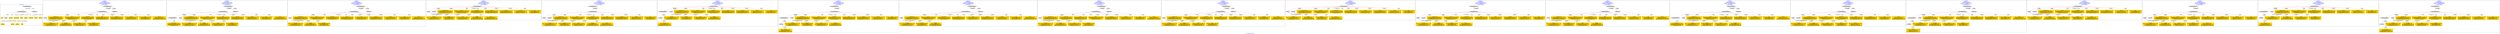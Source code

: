 digraph n0 {
fontcolor="blue"
remincross="true"
label="s27-s-the-huntington.json"
subgraph cluster_0 {
label="1-correct model"
n2[style="filled",color="white",fillcolor="lightgray",label="CulturalHeritageObject1"];
n3[shape="plaintext",style="filled",fillcolor="gold",label="date"];
n4[style="filled",color="white",fillcolor="lightgray",label="Person1"];
n5[shape="plaintext",style="filled",fillcolor="gold",label="description"];
n6[shape="plaintext",style="filled",fillcolor="gold",label="dimensions_inch"];
n7[shape="plaintext",style="filled",fillcolor="gold",label="medium"];
n8[shape="plaintext",style="filled",fillcolor="gold",label="credit_line"];
n9[shape="plaintext",style="filled",fillcolor="gold",label="Artwork_Title"];
n10[shape="plaintext",style="filled",fillcolor="gold",label="object_no"];
n11[shape="plaintext",style="filled",fillcolor="gold",label="nationality"];
n12[shape="plaintext",style="filled",fillcolor="gold",label="birth_date"];
n13[shape="plaintext",style="filled",fillcolor="gold",label="death_date"];
n14[shape="plaintext",style="filled",fillcolor="gold",label="name"];
n15[style="filled",color="white",fillcolor="lightgray",label="EuropeanaAggregation1"];
n16[style="filled",color="white",fillcolor="lightgray",label="WebResource1"];
n17[shape="plaintext",style="filled",fillcolor="gold",label="image_url"];
}
subgraph cluster_1 {
label="candidate 0\nlink coherence:1.0\nnode coherence:1.0\nconfidence:0.5637813042039648\nmapping score:0.6462604347346549\ncost:14.99945\n-precision:1.0-recall:1.0"
n19[style="filled",color="white",fillcolor="lightgray",label="CulturalHeritageObject1"];
n20[style="filled",color="white",fillcolor="lightgray",label="Person1"];
n21[style="filled",color="white",fillcolor="lightgray",label="EuropeanaAggregation1"];
n22[style="filled",color="white",fillcolor="lightgray",label="WebResource1"];
n23[shape="plaintext",style="filled",fillcolor="gold",label="dimensions_inch\n[CulturalHeritageObject,extent,0.583]\n[CulturalHeritageObject,accessionNumber,0.178]\n[CulturalHeritageObject,medium,0.138]\n[CulturalHeritageObject,description,0.102]"];
n24[shape="plaintext",style="filled",fillcolor="gold",label="nationality\n[Person,countryAssociatedWithThePerson,0.763]\n[Concept,prefLabel,0.105]\n[CulturalHeritageObject,provenance,0.08]\n[CulturalHeritageObject,title,0.051]"];
n25[shape="plaintext",style="filled",fillcolor="gold",label="object_no\n[CulturalHeritageObject,accessionNumber,0.719]\n[CulturalHeritageObject,provenance,0.246]\n[CulturalHeritageObject,extent,0.035]\n[WebResource,classLink,0.0]"];
n26[shape="plaintext",style="filled",fillcolor="gold",label="Artwork_Title\n[CulturalHeritageObject,title,0.386]\n[CulturalHeritageObject,description,0.319]\n[Person,biographicalInformation,0.169]\n[Concept,prefLabel,0.126]"];
n27[shape="plaintext",style="filled",fillcolor="gold",label="medium\n[CulturalHeritageObject,medium,0.749]\n[CulturalHeritageObject,description,0.128]\n[CulturalHeritageObject,extent,0.072]\n[Person,biographicalInformation,0.052]"];
n28[shape="plaintext",style="filled",fillcolor="gold",label="description\n[CulturalHeritageObject,description,0.747]\n[Person,biographicalInformation,0.173]\n[CulturalHeritageObject,title,0.062]\n[CulturalHeritageObject,provenance,0.018]"];
n29[shape="plaintext",style="filled",fillcolor="gold",label="credit_line\n[CulturalHeritageObject,provenance,0.426]\n[Document,classLink,0.227]\n[WebResource,classLink,0.198]\n[CulturalHeritageObject,description,0.149]"];
n30[shape="plaintext",style="filled",fillcolor="gold",label="birth_date\n[Person,dateOfBirth,0.378]\n[Person,dateOfDeath,0.325]\n[CulturalHeritageObject,created,0.248]\n[Person,biographicalInformation,0.049]"];
n31[shape="plaintext",style="filled",fillcolor="gold",label="date\n[CulturalHeritageObject,created,0.663]\n[Person,dateOfBirth,0.139]\n[Person,dateOfDeath,0.126]\n[CulturalHeritageObject,title,0.073]"];
n32[shape="plaintext",style="filled",fillcolor="gold",label="image_url\n[WebResource,classLink,0.561]\n[Document,classLink,0.307]\n[CulturalHeritageObject,medium,0.095]\n[CulturalHeritageObject,description,0.037]"];
n33[shape="plaintext",style="filled",fillcolor="gold",label="name\n[Person,nameOfThePerson,0.468]\n[CulturalHeritageObject,provenance,0.205]\n[Document,classLink,0.201]\n[CulturalHeritageObject,title,0.126]"];
n34[shape="plaintext",style="filled",fillcolor="gold",label="death_date\n[CulturalHeritageObject,created,0.367]\n[Person,dateOfDeath,0.324]\n[Person,dateOfBirth,0.253]\n[CulturalHeritageObject,title,0.055]"];
}
subgraph cluster_2 {
label="candidate 1\nlink coherence:1.0\nnode coherence:1.0\nconfidence:0.5637813042039648\nmapping score:0.632371545845766\ncost:15.99942\n-precision:0.88-recall:0.93"
n36[style="filled",color="white",fillcolor="lightgray",label="CulturalHeritageObject1"];
n37[style="filled",color="white",fillcolor="lightgray",label="CulturalHeritageObject2"];
n38[style="filled",color="white",fillcolor="lightgray",label="Person1"];
n39[style="filled",color="white",fillcolor="lightgray",label="EuropeanaAggregation1"];
n40[style="filled",color="white",fillcolor="lightgray",label="WebResource1"];
n41[shape="plaintext",style="filled",fillcolor="gold",label="dimensions_inch\n[CulturalHeritageObject,extent,0.583]\n[CulturalHeritageObject,accessionNumber,0.178]\n[CulturalHeritageObject,medium,0.138]\n[CulturalHeritageObject,description,0.102]"];
n42[shape="plaintext",style="filled",fillcolor="gold",label="nationality\n[Person,countryAssociatedWithThePerson,0.763]\n[Concept,prefLabel,0.105]\n[CulturalHeritageObject,provenance,0.08]\n[CulturalHeritageObject,title,0.051]"];
n43[shape="plaintext",style="filled",fillcolor="gold",label="object_no\n[CulturalHeritageObject,accessionNumber,0.719]\n[CulturalHeritageObject,provenance,0.246]\n[CulturalHeritageObject,extent,0.035]\n[WebResource,classLink,0.0]"];
n44[shape="plaintext",style="filled",fillcolor="gold",label="medium\n[CulturalHeritageObject,medium,0.749]\n[CulturalHeritageObject,description,0.128]\n[CulturalHeritageObject,extent,0.072]\n[Person,biographicalInformation,0.052]"];
n45[shape="plaintext",style="filled",fillcolor="gold",label="description\n[CulturalHeritageObject,description,0.747]\n[Person,biographicalInformation,0.173]\n[CulturalHeritageObject,title,0.062]\n[CulturalHeritageObject,provenance,0.018]"];
n46[shape="plaintext",style="filled",fillcolor="gold",label="Artwork_Title\n[CulturalHeritageObject,title,0.386]\n[CulturalHeritageObject,description,0.319]\n[Person,biographicalInformation,0.169]\n[Concept,prefLabel,0.126]"];
n47[shape="plaintext",style="filled",fillcolor="gold",label="credit_line\n[CulturalHeritageObject,provenance,0.426]\n[Document,classLink,0.227]\n[WebResource,classLink,0.198]\n[CulturalHeritageObject,description,0.149]"];
n48[shape="plaintext",style="filled",fillcolor="gold",label="birth_date\n[Person,dateOfBirth,0.378]\n[Person,dateOfDeath,0.325]\n[CulturalHeritageObject,created,0.248]\n[Person,biographicalInformation,0.049]"];
n49[shape="plaintext",style="filled",fillcolor="gold",label="date\n[CulturalHeritageObject,created,0.663]\n[Person,dateOfBirth,0.139]\n[Person,dateOfDeath,0.126]\n[CulturalHeritageObject,title,0.073]"];
n50[shape="plaintext",style="filled",fillcolor="gold",label="image_url\n[WebResource,classLink,0.561]\n[Document,classLink,0.307]\n[CulturalHeritageObject,medium,0.095]\n[CulturalHeritageObject,description,0.037]"];
n51[shape="plaintext",style="filled",fillcolor="gold",label="name\n[Person,nameOfThePerson,0.468]\n[CulturalHeritageObject,provenance,0.205]\n[Document,classLink,0.201]\n[CulturalHeritageObject,title,0.126]"];
n52[shape="plaintext",style="filled",fillcolor="gold",label="death_date\n[CulturalHeritageObject,created,0.367]\n[Person,dateOfDeath,0.324]\n[Person,dateOfBirth,0.253]\n[CulturalHeritageObject,title,0.055]"];
}
subgraph cluster_3 {
label="candidate 10\nlink coherence:1.0\nnode coherence:1.0\nconfidence:0.5419021088848016\nmapping score:0.6389673696282672\ncost:14.99945\n-precision:0.93-recall:0.93"
n54[style="filled",color="white",fillcolor="lightgray",label="CulturalHeritageObject1"];
n55[style="filled",color="white",fillcolor="lightgray",label="Person1"];
n56[style="filled",color="white",fillcolor="lightgray",label="EuropeanaAggregation1"];
n57[style="filled",color="white",fillcolor="lightgray",label="WebResource1"];
n58[shape="plaintext",style="filled",fillcolor="gold",label="dimensions_inch\n[CulturalHeritageObject,extent,0.583]\n[CulturalHeritageObject,accessionNumber,0.178]\n[CulturalHeritageObject,medium,0.138]\n[CulturalHeritageObject,description,0.102]"];
n59[shape="plaintext",style="filled",fillcolor="gold",label="nationality\n[Person,countryAssociatedWithThePerson,0.763]\n[Concept,prefLabel,0.105]\n[CulturalHeritageObject,provenance,0.08]\n[CulturalHeritageObject,title,0.051]"];
n60[shape="plaintext",style="filled",fillcolor="gold",label="object_no\n[CulturalHeritageObject,accessionNumber,0.719]\n[CulturalHeritageObject,provenance,0.246]\n[CulturalHeritageObject,extent,0.035]\n[WebResource,classLink,0.0]"];
n61[shape="plaintext",style="filled",fillcolor="gold",label="Artwork_Title\n[CulturalHeritageObject,title,0.386]\n[CulturalHeritageObject,description,0.319]\n[Person,biographicalInformation,0.169]\n[Concept,prefLabel,0.126]"];
n62[shape="plaintext",style="filled",fillcolor="gold",label="medium\n[CulturalHeritageObject,medium,0.749]\n[CulturalHeritageObject,description,0.128]\n[CulturalHeritageObject,extent,0.072]\n[Person,biographicalInformation,0.052]"];
n63[shape="plaintext",style="filled",fillcolor="gold",label="name\n[Person,nameOfThePerson,0.468]\n[CulturalHeritageObject,provenance,0.205]\n[Document,classLink,0.201]\n[CulturalHeritageObject,title,0.126]"];
n64[shape="plaintext",style="filled",fillcolor="gold",label="description\n[CulturalHeritageObject,description,0.747]\n[Person,biographicalInformation,0.173]\n[CulturalHeritageObject,title,0.062]\n[CulturalHeritageObject,provenance,0.018]"];
n65[shape="plaintext",style="filled",fillcolor="gold",label="credit_line\n[CulturalHeritageObject,provenance,0.426]\n[Document,classLink,0.227]\n[WebResource,classLink,0.198]\n[CulturalHeritageObject,description,0.149]"];
n66[shape="plaintext",style="filled",fillcolor="gold",label="birth_date\n[Person,dateOfBirth,0.378]\n[Person,dateOfDeath,0.325]\n[CulturalHeritageObject,created,0.248]\n[Person,biographicalInformation,0.049]"];
n67[shape="plaintext",style="filled",fillcolor="gold",label="date\n[CulturalHeritageObject,created,0.663]\n[Person,dateOfBirth,0.139]\n[Person,dateOfDeath,0.126]\n[CulturalHeritageObject,title,0.073]"];
n68[shape="plaintext",style="filled",fillcolor="gold",label="image_url\n[WebResource,classLink,0.561]\n[Document,classLink,0.307]\n[CulturalHeritageObject,medium,0.095]\n[CulturalHeritageObject,description,0.037]"];
n69[shape="plaintext",style="filled",fillcolor="gold",label="death_date\n[CulturalHeritageObject,created,0.367]\n[Person,dateOfDeath,0.324]\n[Person,dateOfBirth,0.253]\n[CulturalHeritageObject,title,0.055]"];
}
subgraph cluster_4 {
label="candidate 11\nlink coherence:1.0\nnode coherence:1.0\nconfidence:0.5323094127194679\nmapping score:0.6357698042398227\ncost:13.99976\n-precision:0.71-recall:0.67"
n71[style="filled",color="white",fillcolor="lightgray",label="CulturalHeritageObject1"];
n72[style="filled",color="white",fillcolor="lightgray",label="Person1"];
n73[style="filled",color="white",fillcolor="lightgray",label="Document1"];
n74[shape="plaintext",style="filled",fillcolor="gold",label="dimensions_inch\n[CulturalHeritageObject,extent,0.583]\n[CulturalHeritageObject,accessionNumber,0.178]\n[CulturalHeritageObject,medium,0.138]\n[CulturalHeritageObject,description,0.102]"];
n75[shape="plaintext",style="filled",fillcolor="gold",label="nationality\n[Person,countryAssociatedWithThePerson,0.763]\n[Concept,prefLabel,0.105]\n[CulturalHeritageObject,provenance,0.08]\n[CulturalHeritageObject,title,0.051]"];
n76[shape="plaintext",style="filled",fillcolor="gold",label="image_url\n[WebResource,classLink,0.561]\n[Document,classLink,0.307]\n[CulturalHeritageObject,medium,0.095]\n[CulturalHeritageObject,description,0.037]"];
n77[shape="plaintext",style="filled",fillcolor="gold",label="object_no\n[CulturalHeritageObject,accessionNumber,0.719]\n[CulturalHeritageObject,provenance,0.246]\n[CulturalHeritageObject,extent,0.035]\n[WebResource,classLink,0.0]"];
n78[shape="plaintext",style="filled",fillcolor="gold",label="Artwork_Title\n[CulturalHeritageObject,title,0.386]\n[CulturalHeritageObject,description,0.319]\n[Person,biographicalInformation,0.169]\n[Concept,prefLabel,0.126]"];
n79[shape="plaintext",style="filled",fillcolor="gold",label="medium\n[CulturalHeritageObject,medium,0.749]\n[CulturalHeritageObject,description,0.128]\n[CulturalHeritageObject,extent,0.072]\n[Person,biographicalInformation,0.052]"];
n80[shape="plaintext",style="filled",fillcolor="gold",label="description\n[CulturalHeritageObject,description,0.747]\n[Person,biographicalInformation,0.173]\n[CulturalHeritageObject,title,0.062]\n[CulturalHeritageObject,provenance,0.018]"];
n81[shape="plaintext",style="filled",fillcolor="gold",label="death_date\n[CulturalHeritageObject,created,0.367]\n[Person,dateOfDeath,0.324]\n[Person,dateOfBirth,0.253]\n[CulturalHeritageObject,title,0.055]"];
n82[shape="plaintext",style="filled",fillcolor="gold",label="credit_line\n[CulturalHeritageObject,provenance,0.426]\n[Document,classLink,0.227]\n[WebResource,classLink,0.198]\n[CulturalHeritageObject,description,0.149]"];
n83[shape="plaintext",style="filled",fillcolor="gold",label="date\n[CulturalHeritageObject,created,0.663]\n[Person,dateOfBirth,0.139]\n[Person,dateOfDeath,0.126]\n[CulturalHeritageObject,title,0.073]"];
n84[shape="plaintext",style="filled",fillcolor="gold",label="name\n[Person,nameOfThePerson,0.468]\n[CulturalHeritageObject,provenance,0.205]\n[Document,classLink,0.201]\n[CulturalHeritageObject,title,0.126]"];
n85[shape="plaintext",style="filled",fillcolor="gold",label="birth_date\n[Person,dateOfBirth,0.378]\n[Person,dateOfDeath,0.325]\n[CulturalHeritageObject,created,0.248]\n[Person,biographicalInformation,0.049]"];
}
subgraph cluster_5 {
label="candidate 12\nlink coherence:1.0\nnode coherence:1.0\nconfidence:0.5323094127194679\nmapping score:0.6357698042398227\ncost:14.99959\n-precision:0.73-recall:0.73"
n87[style="filled",color="white",fillcolor="lightgray",label="CulturalHeritageObject1"];
n88[style="filled",color="white",fillcolor="lightgray",label="Person1"];
n89[style="filled",color="white",fillcolor="lightgray",label="Document1"];
n90[style="filled",color="white",fillcolor="lightgray",label="EuropeanaAggregation1"];
n91[shape="plaintext",style="filled",fillcolor="gold",label="dimensions_inch\n[CulturalHeritageObject,extent,0.583]\n[CulturalHeritageObject,accessionNumber,0.178]\n[CulturalHeritageObject,medium,0.138]\n[CulturalHeritageObject,description,0.102]"];
n92[shape="plaintext",style="filled",fillcolor="gold",label="nationality\n[Person,countryAssociatedWithThePerson,0.763]\n[Concept,prefLabel,0.105]\n[CulturalHeritageObject,provenance,0.08]\n[CulturalHeritageObject,title,0.051]"];
n93[shape="plaintext",style="filled",fillcolor="gold",label="image_url\n[WebResource,classLink,0.561]\n[Document,classLink,0.307]\n[CulturalHeritageObject,medium,0.095]\n[CulturalHeritageObject,description,0.037]"];
n94[shape="plaintext",style="filled",fillcolor="gold",label="object_no\n[CulturalHeritageObject,accessionNumber,0.719]\n[CulturalHeritageObject,provenance,0.246]\n[CulturalHeritageObject,extent,0.035]\n[WebResource,classLink,0.0]"];
n95[shape="plaintext",style="filled",fillcolor="gold",label="Artwork_Title\n[CulturalHeritageObject,title,0.386]\n[CulturalHeritageObject,description,0.319]\n[Person,biographicalInformation,0.169]\n[Concept,prefLabel,0.126]"];
n96[shape="plaintext",style="filled",fillcolor="gold",label="medium\n[CulturalHeritageObject,medium,0.749]\n[CulturalHeritageObject,description,0.128]\n[CulturalHeritageObject,extent,0.072]\n[Person,biographicalInformation,0.052]"];
n97[shape="plaintext",style="filled",fillcolor="gold",label="description\n[CulturalHeritageObject,description,0.747]\n[Person,biographicalInformation,0.173]\n[CulturalHeritageObject,title,0.062]\n[CulturalHeritageObject,provenance,0.018]"];
n98[shape="plaintext",style="filled",fillcolor="gold",label="death_date\n[CulturalHeritageObject,created,0.367]\n[Person,dateOfDeath,0.324]\n[Person,dateOfBirth,0.253]\n[CulturalHeritageObject,title,0.055]"];
n99[shape="plaintext",style="filled",fillcolor="gold",label="credit_line\n[CulturalHeritageObject,provenance,0.426]\n[Document,classLink,0.227]\n[WebResource,classLink,0.198]\n[CulturalHeritageObject,description,0.149]"];
n100[shape="plaintext",style="filled",fillcolor="gold",label="date\n[CulturalHeritageObject,created,0.663]\n[Person,dateOfBirth,0.139]\n[Person,dateOfDeath,0.126]\n[CulturalHeritageObject,title,0.073]"];
n101[shape="plaintext",style="filled",fillcolor="gold",label="name\n[Person,nameOfThePerson,0.468]\n[CulturalHeritageObject,provenance,0.205]\n[Document,classLink,0.201]\n[CulturalHeritageObject,title,0.126]"];
n102[shape="plaintext",style="filled",fillcolor="gold",label="birth_date\n[Person,dateOfBirth,0.378]\n[Person,dateOfDeath,0.325]\n[CulturalHeritageObject,created,0.248]\n[Person,biographicalInformation,0.049]"];
}
subgraph cluster_6 {
label="candidate 13\nlink coherence:1.0\nnode coherence:1.0\nconfidence:0.5323094127194679\nmapping score:0.6357698042398227\ncost:14.99975\n-precision:0.67-recall:0.67"
n104[style="filled",color="white",fillcolor="lightgray",label="CulturalHeritageObject1"];
n105[style="filled",color="white",fillcolor="lightgray",label="CulturalHeritageObject2"];
n106[style="filled",color="white",fillcolor="lightgray",label="Person1"];
n107[style="filled",color="white",fillcolor="lightgray",label="Document2"];
n108[shape="plaintext",style="filled",fillcolor="gold",label="dimensions_inch\n[CulturalHeritageObject,extent,0.583]\n[CulturalHeritageObject,accessionNumber,0.178]\n[CulturalHeritageObject,medium,0.138]\n[CulturalHeritageObject,description,0.102]"];
n109[shape="plaintext",style="filled",fillcolor="gold",label="image_url\n[WebResource,classLink,0.561]\n[Document,classLink,0.307]\n[CulturalHeritageObject,medium,0.095]\n[CulturalHeritageObject,description,0.037]"];
n110[shape="plaintext",style="filled",fillcolor="gold",label="nationality\n[Person,countryAssociatedWithThePerson,0.763]\n[Concept,prefLabel,0.105]\n[CulturalHeritageObject,provenance,0.08]\n[CulturalHeritageObject,title,0.051]"];
n111[shape="plaintext",style="filled",fillcolor="gold",label="object_no\n[CulturalHeritageObject,accessionNumber,0.719]\n[CulturalHeritageObject,provenance,0.246]\n[CulturalHeritageObject,extent,0.035]\n[WebResource,classLink,0.0]"];
n112[shape="plaintext",style="filled",fillcolor="gold",label="Artwork_Title\n[CulturalHeritageObject,title,0.386]\n[CulturalHeritageObject,description,0.319]\n[Person,biographicalInformation,0.169]\n[Concept,prefLabel,0.126]"];
n113[shape="plaintext",style="filled",fillcolor="gold",label="medium\n[CulturalHeritageObject,medium,0.749]\n[CulturalHeritageObject,description,0.128]\n[CulturalHeritageObject,extent,0.072]\n[Person,biographicalInformation,0.052]"];
n114[shape="plaintext",style="filled",fillcolor="gold",label="description\n[CulturalHeritageObject,description,0.747]\n[Person,biographicalInformation,0.173]\n[CulturalHeritageObject,title,0.062]\n[CulturalHeritageObject,provenance,0.018]"];
n115[shape="plaintext",style="filled",fillcolor="gold",label="death_date\n[CulturalHeritageObject,created,0.367]\n[Person,dateOfDeath,0.324]\n[Person,dateOfBirth,0.253]\n[CulturalHeritageObject,title,0.055]"];
n116[shape="plaintext",style="filled",fillcolor="gold",label="credit_line\n[CulturalHeritageObject,provenance,0.426]\n[Document,classLink,0.227]\n[WebResource,classLink,0.198]\n[CulturalHeritageObject,description,0.149]"];
n117[shape="plaintext",style="filled",fillcolor="gold",label="date\n[CulturalHeritageObject,created,0.663]\n[Person,dateOfBirth,0.139]\n[Person,dateOfDeath,0.126]\n[CulturalHeritageObject,title,0.073]"];
n118[shape="plaintext",style="filled",fillcolor="gold",label="name\n[Person,nameOfThePerson,0.468]\n[CulturalHeritageObject,provenance,0.205]\n[Document,classLink,0.201]\n[CulturalHeritageObject,title,0.126]"];
n119[shape="plaintext",style="filled",fillcolor="gold",label="birth_date\n[Person,dateOfBirth,0.378]\n[Person,dateOfDeath,0.325]\n[CulturalHeritageObject,created,0.248]\n[Person,biographicalInformation,0.049]"];
}
subgraph cluster_7 {
label="candidate 14\nlink coherence:1.0\nnode coherence:1.0\nconfidence:0.5323094127194679\nmapping score:0.6357698042398227\ncost:15.99958\n-precision:0.69-recall:0.73"
n121[style="filled",color="white",fillcolor="lightgray",label="CulturalHeritageObject1"];
n122[style="filled",color="white",fillcolor="lightgray",label="CulturalHeritageObject2"];
n123[style="filled",color="white",fillcolor="lightgray",label="Person1"];
n124[style="filled",color="white",fillcolor="lightgray",label="Document2"];
n125[style="filled",color="white",fillcolor="lightgray",label="EuropeanaAggregation1"];
n126[shape="plaintext",style="filled",fillcolor="gold",label="dimensions_inch\n[CulturalHeritageObject,extent,0.583]\n[CulturalHeritageObject,accessionNumber,0.178]\n[CulturalHeritageObject,medium,0.138]\n[CulturalHeritageObject,description,0.102]"];
n127[shape="plaintext",style="filled",fillcolor="gold",label="image_url\n[WebResource,classLink,0.561]\n[Document,classLink,0.307]\n[CulturalHeritageObject,medium,0.095]\n[CulturalHeritageObject,description,0.037]"];
n128[shape="plaintext",style="filled",fillcolor="gold",label="nationality\n[Person,countryAssociatedWithThePerson,0.763]\n[Concept,prefLabel,0.105]\n[CulturalHeritageObject,provenance,0.08]\n[CulturalHeritageObject,title,0.051]"];
n129[shape="plaintext",style="filled",fillcolor="gold",label="object_no\n[CulturalHeritageObject,accessionNumber,0.719]\n[CulturalHeritageObject,provenance,0.246]\n[CulturalHeritageObject,extent,0.035]\n[WebResource,classLink,0.0]"];
n130[shape="plaintext",style="filled",fillcolor="gold",label="Artwork_Title\n[CulturalHeritageObject,title,0.386]\n[CulturalHeritageObject,description,0.319]\n[Person,biographicalInformation,0.169]\n[Concept,prefLabel,0.126]"];
n131[shape="plaintext",style="filled",fillcolor="gold",label="medium\n[CulturalHeritageObject,medium,0.749]\n[CulturalHeritageObject,description,0.128]\n[CulturalHeritageObject,extent,0.072]\n[Person,biographicalInformation,0.052]"];
n132[shape="plaintext",style="filled",fillcolor="gold",label="description\n[CulturalHeritageObject,description,0.747]\n[Person,biographicalInformation,0.173]\n[CulturalHeritageObject,title,0.062]\n[CulturalHeritageObject,provenance,0.018]"];
n133[shape="plaintext",style="filled",fillcolor="gold",label="death_date\n[CulturalHeritageObject,created,0.367]\n[Person,dateOfDeath,0.324]\n[Person,dateOfBirth,0.253]\n[CulturalHeritageObject,title,0.055]"];
n134[shape="plaintext",style="filled",fillcolor="gold",label="credit_line\n[CulturalHeritageObject,provenance,0.426]\n[Document,classLink,0.227]\n[WebResource,classLink,0.198]\n[CulturalHeritageObject,description,0.149]"];
n135[shape="plaintext",style="filled",fillcolor="gold",label="date\n[CulturalHeritageObject,created,0.663]\n[Person,dateOfBirth,0.139]\n[Person,dateOfDeath,0.126]\n[CulturalHeritageObject,title,0.073]"];
n136[shape="plaintext",style="filled",fillcolor="gold",label="name\n[Person,nameOfThePerson,0.468]\n[CulturalHeritageObject,provenance,0.205]\n[Document,classLink,0.201]\n[CulturalHeritageObject,title,0.126]"];
n137[shape="plaintext",style="filled",fillcolor="gold",label="birth_date\n[Person,dateOfBirth,0.378]\n[Person,dateOfDeath,0.325]\n[CulturalHeritageObject,created,0.248]\n[Person,biographicalInformation,0.049]"];
}
subgraph cluster_8 {
label="candidate 15\nlink coherence:1.0\nnode coherence:1.0\nconfidence:0.5316352552996698\nmapping score:0.6355450850998899\ncost:14.99945\n-precision:0.8-recall:0.8"
n139[style="filled",color="white",fillcolor="lightgray",label="CulturalHeritageObject1"];
n140[style="filled",color="white",fillcolor="lightgray",label="Person1"];
n141[style="filled",color="white",fillcolor="lightgray",label="EuropeanaAggregation1"];
n142[style="filled",color="white",fillcolor="lightgray",label="WebResource1"];
n143[shape="plaintext",style="filled",fillcolor="gold",label="dimensions_inch\n[CulturalHeritageObject,extent,0.583]\n[CulturalHeritageObject,accessionNumber,0.178]\n[CulturalHeritageObject,medium,0.138]\n[CulturalHeritageObject,description,0.102]"];
n144[shape="plaintext",style="filled",fillcolor="gold",label="nationality\n[Person,countryAssociatedWithThePerson,0.763]\n[Concept,prefLabel,0.105]\n[CulturalHeritageObject,provenance,0.08]\n[CulturalHeritageObject,title,0.051]"];
n145[shape="plaintext",style="filled",fillcolor="gold",label="object_no\n[CulturalHeritageObject,accessionNumber,0.719]\n[CulturalHeritageObject,provenance,0.246]\n[CulturalHeritageObject,extent,0.035]\n[WebResource,classLink,0.0]"];
n146[shape="plaintext",style="filled",fillcolor="gold",label="Artwork_Title\n[CulturalHeritageObject,title,0.386]\n[CulturalHeritageObject,description,0.319]\n[Person,biographicalInformation,0.169]\n[Concept,prefLabel,0.126]"];
n147[shape="plaintext",style="filled",fillcolor="gold",label="medium\n[CulturalHeritageObject,medium,0.749]\n[CulturalHeritageObject,description,0.128]\n[CulturalHeritageObject,extent,0.072]\n[Person,biographicalInformation,0.052]"];
n148[shape="plaintext",style="filled",fillcolor="gold",label="name\n[Person,nameOfThePerson,0.468]\n[CulturalHeritageObject,provenance,0.205]\n[Document,classLink,0.201]\n[CulturalHeritageObject,title,0.126]"];
n149[shape="plaintext",style="filled",fillcolor="gold",label="description\n[CulturalHeritageObject,description,0.747]\n[Person,biographicalInformation,0.173]\n[CulturalHeritageObject,title,0.062]\n[CulturalHeritageObject,provenance,0.018]"];
n150[shape="plaintext",style="filled",fillcolor="gold",label="death_date\n[CulturalHeritageObject,created,0.367]\n[Person,dateOfDeath,0.324]\n[Person,dateOfBirth,0.253]\n[CulturalHeritageObject,title,0.055]"];
n151[shape="plaintext",style="filled",fillcolor="gold",label="credit_line\n[CulturalHeritageObject,provenance,0.426]\n[Document,classLink,0.227]\n[WebResource,classLink,0.198]\n[CulturalHeritageObject,description,0.149]"];
n152[shape="plaintext",style="filled",fillcolor="gold",label="date\n[CulturalHeritageObject,created,0.663]\n[Person,dateOfBirth,0.139]\n[Person,dateOfDeath,0.126]\n[CulturalHeritageObject,title,0.073]"];
n153[shape="plaintext",style="filled",fillcolor="gold",label="image_url\n[WebResource,classLink,0.561]\n[Document,classLink,0.307]\n[CulturalHeritageObject,medium,0.095]\n[CulturalHeritageObject,description,0.037]"];
n154[shape="plaintext",style="filled",fillcolor="gold",label="birth_date\n[Person,dateOfBirth,0.378]\n[Person,dateOfDeath,0.325]\n[CulturalHeritageObject,created,0.248]\n[Person,biographicalInformation,0.049]"];
}
subgraph cluster_9 {
label="candidate 16\nlink coherence:1.0\nnode coherence:1.0\nconfidence:0.524390459451126\nmapping score:0.6331301531503754\ncost:14.99945\n-precision:0.93-recall:0.93"
n156[style="filled",color="white",fillcolor="lightgray",label="CulturalHeritageObject1"];
n157[style="filled",color="white",fillcolor="lightgray",label="Person1"];
n158[style="filled",color="white",fillcolor="lightgray",label="EuropeanaAggregation1"];
n159[style="filled",color="white",fillcolor="lightgray",label="WebResource1"];
n160[shape="plaintext",style="filled",fillcolor="gold",label="dimensions_inch\n[CulturalHeritageObject,extent,0.583]\n[CulturalHeritageObject,accessionNumber,0.178]\n[CulturalHeritageObject,medium,0.138]\n[CulturalHeritageObject,description,0.102]"];
n161[shape="plaintext",style="filled",fillcolor="gold",label="nationality\n[Person,countryAssociatedWithThePerson,0.763]\n[Concept,prefLabel,0.105]\n[CulturalHeritageObject,provenance,0.08]\n[CulturalHeritageObject,title,0.051]"];
n162[shape="plaintext",style="filled",fillcolor="gold",label="Artwork_Title\n[CulturalHeritageObject,title,0.386]\n[CulturalHeritageObject,description,0.319]\n[Person,biographicalInformation,0.169]\n[Concept,prefLabel,0.126]"];
n163[shape="plaintext",style="filled",fillcolor="gold",label="medium\n[CulturalHeritageObject,medium,0.749]\n[CulturalHeritageObject,description,0.128]\n[CulturalHeritageObject,extent,0.072]\n[Person,biographicalInformation,0.052]"];
n164[shape="plaintext",style="filled",fillcolor="gold",label="object_no\n[CulturalHeritageObject,accessionNumber,0.719]\n[CulturalHeritageObject,provenance,0.246]\n[CulturalHeritageObject,extent,0.035]\n[WebResource,classLink,0.0]"];
n165[shape="plaintext",style="filled",fillcolor="gold",label="description\n[CulturalHeritageObject,description,0.747]\n[Person,biographicalInformation,0.173]\n[CulturalHeritageObject,title,0.062]\n[CulturalHeritageObject,provenance,0.018]"];
n166[shape="plaintext",style="filled",fillcolor="gold",label="credit_line\n[CulturalHeritageObject,provenance,0.426]\n[Document,classLink,0.227]\n[WebResource,classLink,0.198]\n[CulturalHeritageObject,description,0.149]"];
n167[shape="plaintext",style="filled",fillcolor="gold",label="birth_date\n[Person,dateOfBirth,0.378]\n[Person,dateOfDeath,0.325]\n[CulturalHeritageObject,created,0.248]\n[Person,biographicalInformation,0.049]"];
n168[shape="plaintext",style="filled",fillcolor="gold",label="date\n[CulturalHeritageObject,created,0.663]\n[Person,dateOfBirth,0.139]\n[Person,dateOfDeath,0.126]\n[CulturalHeritageObject,title,0.073]"];
n169[shape="plaintext",style="filled",fillcolor="gold",label="image_url\n[WebResource,classLink,0.561]\n[Document,classLink,0.307]\n[CulturalHeritageObject,medium,0.095]\n[CulturalHeritageObject,description,0.037]"];
n170[shape="plaintext",style="filled",fillcolor="gold",label="name\n[Person,nameOfThePerson,0.468]\n[CulturalHeritageObject,provenance,0.205]\n[Document,classLink,0.201]\n[CulturalHeritageObject,title,0.126]"];
n171[shape="plaintext",style="filled",fillcolor="gold",label="death_date\n[CulturalHeritageObject,created,0.367]\n[Person,dateOfDeath,0.324]\n[Person,dateOfBirth,0.253]\n[CulturalHeritageObject,title,0.055]"];
}
subgraph cluster_10 {
label="candidate 17\nlink coherence:1.0\nnode coherence:1.0\nconfidence:0.5226390349319394\nmapping score:0.6325463449773131\ncost:14.99945\n-precision:0.87-recall:0.87"
n173[style="filled",color="white",fillcolor="lightgray",label="CulturalHeritageObject1"];
n174[style="filled",color="white",fillcolor="lightgray",label="Person1"];
n175[style="filled",color="white",fillcolor="lightgray",label="EuropeanaAggregation1"];
n176[style="filled",color="white",fillcolor="lightgray",label="WebResource1"];
n177[shape="plaintext",style="filled",fillcolor="gold",label="dimensions_inch\n[CulturalHeritageObject,extent,0.583]\n[CulturalHeritageObject,accessionNumber,0.178]\n[CulturalHeritageObject,medium,0.138]\n[CulturalHeritageObject,description,0.102]"];
n178[shape="plaintext",style="filled",fillcolor="gold",label="nationality\n[Person,countryAssociatedWithThePerson,0.763]\n[Concept,prefLabel,0.105]\n[CulturalHeritageObject,provenance,0.08]\n[CulturalHeritageObject,title,0.051]"];
n179[shape="plaintext",style="filled",fillcolor="gold",label="object_no\n[CulturalHeritageObject,accessionNumber,0.719]\n[CulturalHeritageObject,provenance,0.246]\n[CulturalHeritageObject,extent,0.035]\n[WebResource,classLink,0.0]"];
n180[shape="plaintext",style="filled",fillcolor="gold",label="Artwork_Title\n[CulturalHeritageObject,title,0.386]\n[CulturalHeritageObject,description,0.319]\n[Person,biographicalInformation,0.169]\n[Concept,prefLabel,0.126]"];
n181[shape="plaintext",style="filled",fillcolor="gold",label="medium\n[CulturalHeritageObject,medium,0.749]\n[CulturalHeritageObject,description,0.128]\n[CulturalHeritageObject,extent,0.072]\n[Person,biographicalInformation,0.052]"];
n182[shape="plaintext",style="filled",fillcolor="gold",label="description\n[CulturalHeritageObject,description,0.747]\n[Person,biographicalInformation,0.173]\n[CulturalHeritageObject,title,0.062]\n[CulturalHeritageObject,provenance,0.018]"];
n183[shape="plaintext",style="filled",fillcolor="gold",label="credit_line\n[CulturalHeritageObject,provenance,0.426]\n[Document,classLink,0.227]\n[WebResource,classLink,0.198]\n[CulturalHeritageObject,description,0.149]"];
n184[shape="plaintext",style="filled",fillcolor="gold",label="birth_date\n[Person,dateOfBirth,0.378]\n[Person,dateOfDeath,0.325]\n[CulturalHeritageObject,created,0.248]\n[Person,biographicalInformation,0.049]"];
n185[shape="plaintext",style="filled",fillcolor="gold",label="death_date\n[CulturalHeritageObject,created,0.367]\n[Person,dateOfDeath,0.324]\n[Person,dateOfBirth,0.253]\n[CulturalHeritageObject,title,0.055]"];
n186[shape="plaintext",style="filled",fillcolor="gold",label="image_url\n[WebResource,classLink,0.561]\n[Document,classLink,0.307]\n[CulturalHeritageObject,medium,0.095]\n[CulturalHeritageObject,description,0.037]"];
n187[shape="plaintext",style="filled",fillcolor="gold",label="name\n[Person,nameOfThePerson,0.468]\n[CulturalHeritageObject,provenance,0.205]\n[Document,classLink,0.201]\n[CulturalHeritageObject,title,0.126]"];
n188[shape="plaintext",style="filled",fillcolor="gold",label="date\n[CulturalHeritageObject,created,0.663]\n[Person,dateOfBirth,0.139]\n[Person,dateOfDeath,0.126]\n[CulturalHeritageObject,title,0.073]"];
}
subgraph cluster_11 {
label="candidate 18\nlink coherence:1.0\nnode coherence:1.0\nconfidence:0.5206970709854366\nmapping score:0.6318990236618122\ncost:13.99976\n-precision:0.79-recall:0.73"
n190[style="filled",color="white",fillcolor="lightgray",label="CulturalHeritageObject1"];
n191[style="filled",color="white",fillcolor="lightgray",label="Person1"];
n192[style="filled",color="white",fillcolor="lightgray",label="Document1"];
n193[shape="plaintext",style="filled",fillcolor="gold",label="dimensions_inch\n[CulturalHeritageObject,extent,0.583]\n[CulturalHeritageObject,accessionNumber,0.178]\n[CulturalHeritageObject,medium,0.138]\n[CulturalHeritageObject,description,0.102]"];
n194[shape="plaintext",style="filled",fillcolor="gold",label="nationality\n[Person,countryAssociatedWithThePerson,0.763]\n[Concept,prefLabel,0.105]\n[CulturalHeritageObject,provenance,0.08]\n[CulturalHeritageObject,title,0.051]"];
n195[shape="plaintext",style="filled",fillcolor="gold",label="image_url\n[WebResource,classLink,0.561]\n[Document,classLink,0.307]\n[CulturalHeritageObject,medium,0.095]\n[CulturalHeritageObject,description,0.037]"];
n196[shape="plaintext",style="filled",fillcolor="gold",label="object_no\n[CulturalHeritageObject,accessionNumber,0.719]\n[CulturalHeritageObject,provenance,0.246]\n[CulturalHeritageObject,extent,0.035]\n[WebResource,classLink,0.0]"];
n197[shape="plaintext",style="filled",fillcolor="gold",label="Artwork_Title\n[CulturalHeritageObject,title,0.386]\n[CulturalHeritageObject,description,0.319]\n[Person,biographicalInformation,0.169]\n[Concept,prefLabel,0.126]"];
n198[shape="plaintext",style="filled",fillcolor="gold",label="medium\n[CulturalHeritageObject,medium,0.749]\n[CulturalHeritageObject,description,0.128]\n[CulturalHeritageObject,extent,0.072]\n[Person,biographicalInformation,0.052]"];
n199[shape="plaintext",style="filled",fillcolor="gold",label="name\n[Person,nameOfThePerson,0.468]\n[CulturalHeritageObject,provenance,0.205]\n[Document,classLink,0.201]\n[CulturalHeritageObject,title,0.126]"];
n200[shape="plaintext",style="filled",fillcolor="gold",label="description\n[CulturalHeritageObject,description,0.747]\n[Person,biographicalInformation,0.173]\n[CulturalHeritageObject,title,0.062]\n[CulturalHeritageObject,provenance,0.018]"];
n201[shape="plaintext",style="filled",fillcolor="gold",label="credit_line\n[CulturalHeritageObject,provenance,0.426]\n[Document,classLink,0.227]\n[WebResource,classLink,0.198]\n[CulturalHeritageObject,description,0.149]"];
n202[shape="plaintext",style="filled",fillcolor="gold",label="birth_date\n[Person,dateOfBirth,0.378]\n[Person,dateOfDeath,0.325]\n[CulturalHeritageObject,created,0.248]\n[Person,biographicalInformation,0.049]"];
n203[shape="plaintext",style="filled",fillcolor="gold",label="date\n[CulturalHeritageObject,created,0.663]\n[Person,dateOfBirth,0.139]\n[Person,dateOfDeath,0.126]\n[CulturalHeritageObject,title,0.073]"];
n204[shape="plaintext",style="filled",fillcolor="gold",label="death_date\n[CulturalHeritageObject,created,0.367]\n[Person,dateOfDeath,0.324]\n[Person,dateOfBirth,0.253]\n[CulturalHeritageObject,title,0.055]"];
}
subgraph cluster_12 {
label="candidate 19\nlink coherence:1.0\nnode coherence:1.0\nconfidence:0.5206970709854366\nmapping score:0.6318990236618122\ncost:14.99959\n-precision:0.8-recall:0.8"
n206[style="filled",color="white",fillcolor="lightgray",label="CulturalHeritageObject1"];
n207[style="filled",color="white",fillcolor="lightgray",label="Person1"];
n208[style="filled",color="white",fillcolor="lightgray",label="Document1"];
n209[style="filled",color="white",fillcolor="lightgray",label="EuropeanaAggregation1"];
n210[shape="plaintext",style="filled",fillcolor="gold",label="dimensions_inch\n[CulturalHeritageObject,extent,0.583]\n[CulturalHeritageObject,accessionNumber,0.178]\n[CulturalHeritageObject,medium,0.138]\n[CulturalHeritageObject,description,0.102]"];
n211[shape="plaintext",style="filled",fillcolor="gold",label="nationality\n[Person,countryAssociatedWithThePerson,0.763]\n[Concept,prefLabel,0.105]\n[CulturalHeritageObject,provenance,0.08]\n[CulturalHeritageObject,title,0.051]"];
n212[shape="plaintext",style="filled",fillcolor="gold",label="image_url\n[WebResource,classLink,0.561]\n[Document,classLink,0.307]\n[CulturalHeritageObject,medium,0.095]\n[CulturalHeritageObject,description,0.037]"];
n213[shape="plaintext",style="filled",fillcolor="gold",label="object_no\n[CulturalHeritageObject,accessionNumber,0.719]\n[CulturalHeritageObject,provenance,0.246]\n[CulturalHeritageObject,extent,0.035]\n[WebResource,classLink,0.0]"];
n214[shape="plaintext",style="filled",fillcolor="gold",label="Artwork_Title\n[CulturalHeritageObject,title,0.386]\n[CulturalHeritageObject,description,0.319]\n[Person,biographicalInformation,0.169]\n[Concept,prefLabel,0.126]"];
n215[shape="plaintext",style="filled",fillcolor="gold",label="medium\n[CulturalHeritageObject,medium,0.749]\n[CulturalHeritageObject,description,0.128]\n[CulturalHeritageObject,extent,0.072]\n[Person,biographicalInformation,0.052]"];
n216[shape="plaintext",style="filled",fillcolor="gold",label="name\n[Person,nameOfThePerson,0.468]\n[CulturalHeritageObject,provenance,0.205]\n[Document,classLink,0.201]\n[CulturalHeritageObject,title,0.126]"];
n217[shape="plaintext",style="filled",fillcolor="gold",label="description\n[CulturalHeritageObject,description,0.747]\n[Person,biographicalInformation,0.173]\n[CulturalHeritageObject,title,0.062]\n[CulturalHeritageObject,provenance,0.018]"];
n218[shape="plaintext",style="filled",fillcolor="gold",label="credit_line\n[CulturalHeritageObject,provenance,0.426]\n[Document,classLink,0.227]\n[WebResource,classLink,0.198]\n[CulturalHeritageObject,description,0.149]"];
n219[shape="plaintext",style="filled",fillcolor="gold",label="birth_date\n[Person,dateOfBirth,0.378]\n[Person,dateOfDeath,0.325]\n[CulturalHeritageObject,created,0.248]\n[Person,biographicalInformation,0.049]"];
n220[shape="plaintext",style="filled",fillcolor="gold",label="date\n[CulturalHeritageObject,created,0.663]\n[Person,dateOfBirth,0.139]\n[Person,dateOfDeath,0.126]\n[CulturalHeritageObject,title,0.073]"];
n221[shape="plaintext",style="filled",fillcolor="gold",label="death_date\n[CulturalHeritageObject,created,0.367]\n[Person,dateOfDeath,0.324]\n[Person,dateOfBirth,0.253]\n[CulturalHeritageObject,title,0.055]"];
}
subgraph cluster_13 {
label="candidate 2\nlink coherence:1.0\nnode coherence:1.0\nconfidence:0.5535144506188329\nmapping score:0.6428381502062775\ncost:14.99945\n-precision:0.87-recall:0.87"
n223[style="filled",color="white",fillcolor="lightgray",label="CulturalHeritageObject1"];
n224[style="filled",color="white",fillcolor="lightgray",label="Person1"];
n225[style="filled",color="white",fillcolor="lightgray",label="EuropeanaAggregation1"];
n226[style="filled",color="white",fillcolor="lightgray",label="WebResource1"];
n227[shape="plaintext",style="filled",fillcolor="gold",label="dimensions_inch\n[CulturalHeritageObject,extent,0.583]\n[CulturalHeritageObject,accessionNumber,0.178]\n[CulturalHeritageObject,medium,0.138]\n[CulturalHeritageObject,description,0.102]"];
n228[shape="plaintext",style="filled",fillcolor="gold",label="nationality\n[Person,countryAssociatedWithThePerson,0.763]\n[Concept,prefLabel,0.105]\n[CulturalHeritageObject,provenance,0.08]\n[CulturalHeritageObject,title,0.051]"];
n229[shape="plaintext",style="filled",fillcolor="gold",label="object_no\n[CulturalHeritageObject,accessionNumber,0.719]\n[CulturalHeritageObject,provenance,0.246]\n[CulturalHeritageObject,extent,0.035]\n[WebResource,classLink,0.0]"];
n230[shape="plaintext",style="filled",fillcolor="gold",label="Artwork_Title\n[CulturalHeritageObject,title,0.386]\n[CulturalHeritageObject,description,0.319]\n[Person,biographicalInformation,0.169]\n[Concept,prefLabel,0.126]"];
n231[shape="plaintext",style="filled",fillcolor="gold",label="medium\n[CulturalHeritageObject,medium,0.749]\n[CulturalHeritageObject,description,0.128]\n[CulturalHeritageObject,extent,0.072]\n[Person,biographicalInformation,0.052]"];
n232[shape="plaintext",style="filled",fillcolor="gold",label="description\n[CulturalHeritageObject,description,0.747]\n[Person,biographicalInformation,0.173]\n[CulturalHeritageObject,title,0.062]\n[CulturalHeritageObject,provenance,0.018]"];
n233[shape="plaintext",style="filled",fillcolor="gold",label="death_date\n[CulturalHeritageObject,created,0.367]\n[Person,dateOfDeath,0.324]\n[Person,dateOfBirth,0.253]\n[CulturalHeritageObject,title,0.055]"];
n234[shape="plaintext",style="filled",fillcolor="gold",label="credit_line\n[CulturalHeritageObject,provenance,0.426]\n[Document,classLink,0.227]\n[WebResource,classLink,0.198]\n[CulturalHeritageObject,description,0.149]"];
n235[shape="plaintext",style="filled",fillcolor="gold",label="date\n[CulturalHeritageObject,created,0.663]\n[Person,dateOfBirth,0.139]\n[Person,dateOfDeath,0.126]\n[CulturalHeritageObject,title,0.073]"];
n236[shape="plaintext",style="filled",fillcolor="gold",label="image_url\n[WebResource,classLink,0.561]\n[Document,classLink,0.307]\n[CulturalHeritageObject,medium,0.095]\n[CulturalHeritageObject,description,0.037]"];
n237[shape="plaintext",style="filled",fillcolor="gold",label="name\n[Person,nameOfThePerson,0.468]\n[CulturalHeritageObject,provenance,0.205]\n[Document,classLink,0.201]\n[CulturalHeritageObject,title,0.126]"];
n238[shape="plaintext",style="filled",fillcolor="gold",label="birth_date\n[Person,dateOfBirth,0.378]\n[Person,dateOfDeath,0.325]\n[CulturalHeritageObject,created,0.248]\n[Person,biographicalInformation,0.049]"];
}
subgraph cluster_14 {
label="candidate 3\nlink coherence:1.0\nnode coherence:1.0\nconfidence:0.5535144506188329\nmapping score:0.6289492613173887\ncost:15.99942\n-precision:0.75-recall:0.8"
n240[style="filled",color="white",fillcolor="lightgray",label="CulturalHeritageObject1"];
n241[style="filled",color="white",fillcolor="lightgray",label="CulturalHeritageObject2"];
n242[style="filled",color="white",fillcolor="lightgray",label="Person1"];
n243[style="filled",color="white",fillcolor="lightgray",label="EuropeanaAggregation1"];
n244[style="filled",color="white",fillcolor="lightgray",label="WebResource1"];
n245[shape="plaintext",style="filled",fillcolor="gold",label="dimensions_inch\n[CulturalHeritageObject,extent,0.583]\n[CulturalHeritageObject,accessionNumber,0.178]\n[CulturalHeritageObject,medium,0.138]\n[CulturalHeritageObject,description,0.102]"];
n246[shape="plaintext",style="filled",fillcolor="gold",label="nationality\n[Person,countryAssociatedWithThePerson,0.763]\n[Concept,prefLabel,0.105]\n[CulturalHeritageObject,provenance,0.08]\n[CulturalHeritageObject,title,0.051]"];
n247[shape="plaintext",style="filled",fillcolor="gold",label="object_no\n[CulturalHeritageObject,accessionNumber,0.719]\n[CulturalHeritageObject,provenance,0.246]\n[CulturalHeritageObject,extent,0.035]\n[WebResource,classLink,0.0]"];
n248[shape="plaintext",style="filled",fillcolor="gold",label="medium\n[CulturalHeritageObject,medium,0.749]\n[CulturalHeritageObject,description,0.128]\n[CulturalHeritageObject,extent,0.072]\n[Person,biographicalInformation,0.052]"];
n249[shape="plaintext",style="filled",fillcolor="gold",label="description\n[CulturalHeritageObject,description,0.747]\n[Person,biographicalInformation,0.173]\n[CulturalHeritageObject,title,0.062]\n[CulturalHeritageObject,provenance,0.018]"];
n250[shape="plaintext",style="filled",fillcolor="gold",label="Artwork_Title\n[CulturalHeritageObject,title,0.386]\n[CulturalHeritageObject,description,0.319]\n[Person,biographicalInformation,0.169]\n[Concept,prefLabel,0.126]"];
n251[shape="plaintext",style="filled",fillcolor="gold",label="death_date\n[CulturalHeritageObject,created,0.367]\n[Person,dateOfDeath,0.324]\n[Person,dateOfBirth,0.253]\n[CulturalHeritageObject,title,0.055]"];
n252[shape="plaintext",style="filled",fillcolor="gold",label="credit_line\n[CulturalHeritageObject,provenance,0.426]\n[Document,classLink,0.227]\n[WebResource,classLink,0.198]\n[CulturalHeritageObject,description,0.149]"];
n253[shape="plaintext",style="filled",fillcolor="gold",label="date\n[CulturalHeritageObject,created,0.663]\n[Person,dateOfBirth,0.139]\n[Person,dateOfDeath,0.126]\n[CulturalHeritageObject,title,0.073]"];
n254[shape="plaintext",style="filled",fillcolor="gold",label="image_url\n[WebResource,classLink,0.561]\n[Document,classLink,0.307]\n[CulturalHeritageObject,medium,0.095]\n[CulturalHeritageObject,description,0.037]"];
n255[shape="plaintext",style="filled",fillcolor="gold",label="name\n[Person,nameOfThePerson,0.468]\n[CulturalHeritageObject,provenance,0.205]\n[Document,classLink,0.201]\n[CulturalHeritageObject,title,0.126]"];
n256[shape="plaintext",style="filled",fillcolor="gold",label="birth_date\n[Person,dateOfBirth,0.378]\n[Person,dateOfDeath,0.325]\n[CulturalHeritageObject,created,0.248]\n[Person,biographicalInformation,0.049]"];
}
subgraph cluster_15 {
label="candidate 4\nlink coherence:1.0\nnode coherence:1.0\nconfidence:0.547216505198306\nmapping score:0.6268499461772131\ncost:15.99942\n-precision:0.88-recall:0.93"
n258[style="filled",color="white",fillcolor="lightgray",label="CulturalHeritageObject1"];
n259[style="filled",color="white",fillcolor="lightgray",label="Person1"];
n260[style="filled",color="white",fillcolor="lightgray",label="Document1"];
n261[style="filled",color="white",fillcolor="lightgray",label="EuropeanaAggregation1"];
n262[style="filled",color="white",fillcolor="lightgray",label="WebResource1"];
n263[shape="plaintext",style="filled",fillcolor="gold",label="dimensions_inch\n[CulturalHeritageObject,extent,0.583]\n[CulturalHeritageObject,accessionNumber,0.178]\n[CulturalHeritageObject,medium,0.138]\n[CulturalHeritageObject,description,0.102]"];
n264[shape="plaintext",style="filled",fillcolor="gold",label="nationality\n[Person,countryAssociatedWithThePerson,0.763]\n[Concept,prefLabel,0.105]\n[CulturalHeritageObject,provenance,0.08]\n[CulturalHeritageObject,title,0.051]"];
n265[shape="plaintext",style="filled",fillcolor="gold",label="credit_line\n[CulturalHeritageObject,provenance,0.426]\n[Document,classLink,0.227]\n[WebResource,classLink,0.198]\n[CulturalHeritageObject,description,0.149]"];
n266[shape="plaintext",style="filled",fillcolor="gold",label="object_no\n[CulturalHeritageObject,accessionNumber,0.719]\n[CulturalHeritageObject,provenance,0.246]\n[CulturalHeritageObject,extent,0.035]\n[WebResource,classLink,0.0]"];
n267[shape="plaintext",style="filled",fillcolor="gold",label="Artwork_Title\n[CulturalHeritageObject,title,0.386]\n[CulturalHeritageObject,description,0.319]\n[Person,biographicalInformation,0.169]\n[Concept,prefLabel,0.126]"];
n268[shape="plaintext",style="filled",fillcolor="gold",label="medium\n[CulturalHeritageObject,medium,0.749]\n[CulturalHeritageObject,description,0.128]\n[CulturalHeritageObject,extent,0.072]\n[Person,biographicalInformation,0.052]"];
n269[shape="plaintext",style="filled",fillcolor="gold",label="description\n[CulturalHeritageObject,description,0.747]\n[Person,biographicalInformation,0.173]\n[CulturalHeritageObject,title,0.062]\n[CulturalHeritageObject,provenance,0.018]"];
n270[shape="plaintext",style="filled",fillcolor="gold",label="birth_date\n[Person,dateOfBirth,0.378]\n[Person,dateOfDeath,0.325]\n[CulturalHeritageObject,created,0.248]\n[Person,biographicalInformation,0.049]"];
n271[shape="plaintext",style="filled",fillcolor="gold",label="date\n[CulturalHeritageObject,created,0.663]\n[Person,dateOfBirth,0.139]\n[Person,dateOfDeath,0.126]\n[CulturalHeritageObject,title,0.073]"];
n272[shape="plaintext",style="filled",fillcolor="gold",label="image_url\n[WebResource,classLink,0.561]\n[Document,classLink,0.307]\n[CulturalHeritageObject,medium,0.095]\n[CulturalHeritageObject,description,0.037]"];
n273[shape="plaintext",style="filled",fillcolor="gold",label="name\n[Person,nameOfThePerson,0.468]\n[CulturalHeritageObject,provenance,0.205]\n[Document,classLink,0.201]\n[CulturalHeritageObject,title,0.126]"];
n274[shape="plaintext",style="filled",fillcolor="gold",label="death_date\n[CulturalHeritageObject,created,0.367]\n[Person,dateOfDeath,0.324]\n[Person,dateOfBirth,0.253]\n[CulturalHeritageObject,title,0.055]"];
}
subgraph cluster_16 {
label="candidate 5\nlink coherence:1.0\nnode coherence:1.0\nconfidence:0.547216505198306\nmapping score:0.6268499461772131\ncost:16.99941\n-precision:0.82-recall:0.93"
n276[style="filled",color="white",fillcolor="lightgray",label="CulturalHeritageObject1"];
n277[style="filled",color="white",fillcolor="lightgray",label="CulturalHeritageObject2"];
n278[style="filled",color="white",fillcolor="lightgray",label="Person1"];
n279[style="filled",color="white",fillcolor="lightgray",label="Document2"];
n280[style="filled",color="white",fillcolor="lightgray",label="EuropeanaAggregation1"];
n281[style="filled",color="white",fillcolor="lightgray",label="WebResource1"];
n282[shape="plaintext",style="filled",fillcolor="gold",label="dimensions_inch\n[CulturalHeritageObject,extent,0.583]\n[CulturalHeritageObject,accessionNumber,0.178]\n[CulturalHeritageObject,medium,0.138]\n[CulturalHeritageObject,description,0.102]"];
n283[shape="plaintext",style="filled",fillcolor="gold",label="nationality\n[Person,countryAssociatedWithThePerson,0.763]\n[Concept,prefLabel,0.105]\n[CulturalHeritageObject,provenance,0.08]\n[CulturalHeritageObject,title,0.051]"];
n284[shape="plaintext",style="filled",fillcolor="gold",label="credit_line\n[CulturalHeritageObject,provenance,0.426]\n[Document,classLink,0.227]\n[WebResource,classLink,0.198]\n[CulturalHeritageObject,description,0.149]"];
n285[shape="plaintext",style="filled",fillcolor="gold",label="object_no\n[CulturalHeritageObject,accessionNumber,0.719]\n[CulturalHeritageObject,provenance,0.246]\n[CulturalHeritageObject,extent,0.035]\n[WebResource,classLink,0.0]"];
n286[shape="plaintext",style="filled",fillcolor="gold",label="Artwork_Title\n[CulturalHeritageObject,title,0.386]\n[CulturalHeritageObject,description,0.319]\n[Person,biographicalInformation,0.169]\n[Concept,prefLabel,0.126]"];
n287[shape="plaintext",style="filled",fillcolor="gold",label="medium\n[CulturalHeritageObject,medium,0.749]\n[CulturalHeritageObject,description,0.128]\n[CulturalHeritageObject,extent,0.072]\n[Person,biographicalInformation,0.052]"];
n288[shape="plaintext",style="filled",fillcolor="gold",label="description\n[CulturalHeritageObject,description,0.747]\n[Person,biographicalInformation,0.173]\n[CulturalHeritageObject,title,0.062]\n[CulturalHeritageObject,provenance,0.018]"];
n289[shape="plaintext",style="filled",fillcolor="gold",label="birth_date\n[Person,dateOfBirth,0.378]\n[Person,dateOfDeath,0.325]\n[CulturalHeritageObject,created,0.248]\n[Person,biographicalInformation,0.049]"];
n290[shape="plaintext",style="filled",fillcolor="gold",label="date\n[CulturalHeritageObject,created,0.663]\n[Person,dateOfBirth,0.139]\n[Person,dateOfDeath,0.126]\n[CulturalHeritageObject,title,0.073]"];
n291[shape="plaintext",style="filled",fillcolor="gold",label="image_url\n[WebResource,classLink,0.561]\n[Document,classLink,0.307]\n[CulturalHeritageObject,medium,0.095]\n[CulturalHeritageObject,description,0.037]"];
n292[shape="plaintext",style="filled",fillcolor="gold",label="name\n[Person,nameOfThePerson,0.468]\n[CulturalHeritageObject,provenance,0.205]\n[Document,classLink,0.201]\n[CulturalHeritageObject,title,0.126]"];
n293[shape="plaintext",style="filled",fillcolor="gold",label="death_date\n[CulturalHeritageObject,created,0.367]\n[Person,dateOfDeath,0.324]\n[Person,dateOfBirth,0.253]\n[CulturalHeritageObject,title,0.055]"];
}
subgraph cluster_17 {
label="candidate 6\nlink coherence:1.0\nnode coherence:1.0\nconfidence:0.5425762663045998\nmapping score:0.6391920887681999\ncost:13.99976\n-precision:0.86-recall:0.8"
n295[style="filled",color="white",fillcolor="lightgray",label="CulturalHeritageObject1"];
n296[style="filled",color="white",fillcolor="lightgray",label="Person1"];
n297[style="filled",color="white",fillcolor="lightgray",label="Document1"];
n298[shape="plaintext",style="filled",fillcolor="gold",label="dimensions_inch\n[CulturalHeritageObject,extent,0.583]\n[CulturalHeritageObject,accessionNumber,0.178]\n[CulturalHeritageObject,medium,0.138]\n[CulturalHeritageObject,description,0.102]"];
n299[shape="plaintext",style="filled",fillcolor="gold",label="nationality\n[Person,countryAssociatedWithThePerson,0.763]\n[Concept,prefLabel,0.105]\n[CulturalHeritageObject,provenance,0.08]\n[CulturalHeritageObject,title,0.051]"];
n300[shape="plaintext",style="filled",fillcolor="gold",label="image_url\n[WebResource,classLink,0.561]\n[Document,classLink,0.307]\n[CulturalHeritageObject,medium,0.095]\n[CulturalHeritageObject,description,0.037]"];
n301[shape="plaintext",style="filled",fillcolor="gold",label="object_no\n[CulturalHeritageObject,accessionNumber,0.719]\n[CulturalHeritageObject,provenance,0.246]\n[CulturalHeritageObject,extent,0.035]\n[WebResource,classLink,0.0]"];
n302[shape="plaintext",style="filled",fillcolor="gold",label="Artwork_Title\n[CulturalHeritageObject,title,0.386]\n[CulturalHeritageObject,description,0.319]\n[Person,biographicalInformation,0.169]\n[Concept,prefLabel,0.126]"];
n303[shape="plaintext",style="filled",fillcolor="gold",label="medium\n[CulturalHeritageObject,medium,0.749]\n[CulturalHeritageObject,description,0.128]\n[CulturalHeritageObject,extent,0.072]\n[Person,biographicalInformation,0.052]"];
n304[shape="plaintext",style="filled",fillcolor="gold",label="description\n[CulturalHeritageObject,description,0.747]\n[Person,biographicalInformation,0.173]\n[CulturalHeritageObject,title,0.062]\n[CulturalHeritageObject,provenance,0.018]"];
n305[shape="plaintext",style="filled",fillcolor="gold",label="credit_line\n[CulturalHeritageObject,provenance,0.426]\n[Document,classLink,0.227]\n[WebResource,classLink,0.198]\n[CulturalHeritageObject,description,0.149]"];
n306[shape="plaintext",style="filled",fillcolor="gold",label="birth_date\n[Person,dateOfBirth,0.378]\n[Person,dateOfDeath,0.325]\n[CulturalHeritageObject,created,0.248]\n[Person,biographicalInformation,0.049]"];
n307[shape="plaintext",style="filled",fillcolor="gold",label="date\n[CulturalHeritageObject,created,0.663]\n[Person,dateOfBirth,0.139]\n[Person,dateOfDeath,0.126]\n[CulturalHeritageObject,title,0.073]"];
n308[shape="plaintext",style="filled",fillcolor="gold",label="name\n[Person,nameOfThePerson,0.468]\n[CulturalHeritageObject,provenance,0.205]\n[Document,classLink,0.201]\n[CulturalHeritageObject,title,0.126]"];
n309[shape="plaintext",style="filled",fillcolor="gold",label="death_date\n[CulturalHeritageObject,created,0.367]\n[Person,dateOfDeath,0.324]\n[Person,dateOfBirth,0.253]\n[CulturalHeritageObject,title,0.055]"];
}
subgraph cluster_18 {
label="candidate 7\nlink coherence:1.0\nnode coherence:1.0\nconfidence:0.5425762663045998\nmapping score:0.6391920887681999\ncost:14.99959\n-precision:0.87-recall:0.87"
n311[style="filled",color="white",fillcolor="lightgray",label="CulturalHeritageObject1"];
n312[style="filled",color="white",fillcolor="lightgray",label="Person1"];
n313[style="filled",color="white",fillcolor="lightgray",label="Document1"];
n314[style="filled",color="white",fillcolor="lightgray",label="EuropeanaAggregation1"];
n315[shape="plaintext",style="filled",fillcolor="gold",label="dimensions_inch\n[CulturalHeritageObject,extent,0.583]\n[CulturalHeritageObject,accessionNumber,0.178]\n[CulturalHeritageObject,medium,0.138]\n[CulturalHeritageObject,description,0.102]"];
n316[shape="plaintext",style="filled",fillcolor="gold",label="nationality\n[Person,countryAssociatedWithThePerson,0.763]\n[Concept,prefLabel,0.105]\n[CulturalHeritageObject,provenance,0.08]\n[CulturalHeritageObject,title,0.051]"];
n317[shape="plaintext",style="filled",fillcolor="gold",label="image_url\n[WebResource,classLink,0.561]\n[Document,classLink,0.307]\n[CulturalHeritageObject,medium,0.095]\n[CulturalHeritageObject,description,0.037]"];
n318[shape="plaintext",style="filled",fillcolor="gold",label="object_no\n[CulturalHeritageObject,accessionNumber,0.719]\n[CulturalHeritageObject,provenance,0.246]\n[CulturalHeritageObject,extent,0.035]\n[WebResource,classLink,0.0]"];
n319[shape="plaintext",style="filled",fillcolor="gold",label="Artwork_Title\n[CulturalHeritageObject,title,0.386]\n[CulturalHeritageObject,description,0.319]\n[Person,biographicalInformation,0.169]\n[Concept,prefLabel,0.126]"];
n320[shape="plaintext",style="filled",fillcolor="gold",label="medium\n[CulturalHeritageObject,medium,0.749]\n[CulturalHeritageObject,description,0.128]\n[CulturalHeritageObject,extent,0.072]\n[Person,biographicalInformation,0.052]"];
n321[shape="plaintext",style="filled",fillcolor="gold",label="description\n[CulturalHeritageObject,description,0.747]\n[Person,biographicalInformation,0.173]\n[CulturalHeritageObject,title,0.062]\n[CulturalHeritageObject,provenance,0.018]"];
n322[shape="plaintext",style="filled",fillcolor="gold",label="credit_line\n[CulturalHeritageObject,provenance,0.426]\n[Document,classLink,0.227]\n[WebResource,classLink,0.198]\n[CulturalHeritageObject,description,0.149]"];
n323[shape="plaintext",style="filled",fillcolor="gold",label="birth_date\n[Person,dateOfBirth,0.378]\n[Person,dateOfDeath,0.325]\n[CulturalHeritageObject,created,0.248]\n[Person,biographicalInformation,0.049]"];
n324[shape="plaintext",style="filled",fillcolor="gold",label="date\n[CulturalHeritageObject,created,0.663]\n[Person,dateOfBirth,0.139]\n[Person,dateOfDeath,0.126]\n[CulturalHeritageObject,title,0.073]"];
n325[shape="plaintext",style="filled",fillcolor="gold",label="name\n[Person,nameOfThePerson,0.468]\n[CulturalHeritageObject,provenance,0.205]\n[Document,classLink,0.201]\n[CulturalHeritageObject,title,0.126]"];
n326[shape="plaintext",style="filled",fillcolor="gold",label="death_date\n[CulturalHeritageObject,created,0.367]\n[Person,dateOfDeath,0.324]\n[Person,dateOfBirth,0.253]\n[CulturalHeritageObject,title,0.055]"];
}
subgraph cluster_19 {
label="candidate 8\nlink coherence:1.0\nnode coherence:1.0\nconfidence:0.5425762663045998\nmapping score:0.6391920887681999\ncost:14.99975\n-precision:0.8-recall:0.8"
n328[style="filled",color="white",fillcolor="lightgray",label="CulturalHeritageObject1"];
n329[style="filled",color="white",fillcolor="lightgray",label="CulturalHeritageObject2"];
n330[style="filled",color="white",fillcolor="lightgray",label="Person1"];
n331[style="filled",color="white",fillcolor="lightgray",label="Document2"];
n332[shape="plaintext",style="filled",fillcolor="gold",label="dimensions_inch\n[CulturalHeritageObject,extent,0.583]\n[CulturalHeritageObject,accessionNumber,0.178]\n[CulturalHeritageObject,medium,0.138]\n[CulturalHeritageObject,description,0.102]"];
n333[shape="plaintext",style="filled",fillcolor="gold",label="image_url\n[WebResource,classLink,0.561]\n[Document,classLink,0.307]\n[CulturalHeritageObject,medium,0.095]\n[CulturalHeritageObject,description,0.037]"];
n334[shape="plaintext",style="filled",fillcolor="gold",label="nationality\n[Person,countryAssociatedWithThePerson,0.763]\n[Concept,prefLabel,0.105]\n[CulturalHeritageObject,provenance,0.08]\n[CulturalHeritageObject,title,0.051]"];
n335[shape="plaintext",style="filled",fillcolor="gold",label="object_no\n[CulturalHeritageObject,accessionNumber,0.719]\n[CulturalHeritageObject,provenance,0.246]\n[CulturalHeritageObject,extent,0.035]\n[WebResource,classLink,0.0]"];
n336[shape="plaintext",style="filled",fillcolor="gold",label="Artwork_Title\n[CulturalHeritageObject,title,0.386]\n[CulturalHeritageObject,description,0.319]\n[Person,biographicalInformation,0.169]\n[Concept,prefLabel,0.126]"];
n337[shape="plaintext",style="filled",fillcolor="gold",label="medium\n[CulturalHeritageObject,medium,0.749]\n[CulturalHeritageObject,description,0.128]\n[CulturalHeritageObject,extent,0.072]\n[Person,biographicalInformation,0.052]"];
n338[shape="plaintext",style="filled",fillcolor="gold",label="description\n[CulturalHeritageObject,description,0.747]\n[Person,biographicalInformation,0.173]\n[CulturalHeritageObject,title,0.062]\n[CulturalHeritageObject,provenance,0.018]"];
n339[shape="plaintext",style="filled",fillcolor="gold",label="credit_line\n[CulturalHeritageObject,provenance,0.426]\n[Document,classLink,0.227]\n[WebResource,classLink,0.198]\n[CulturalHeritageObject,description,0.149]"];
n340[shape="plaintext",style="filled",fillcolor="gold",label="birth_date\n[Person,dateOfBirth,0.378]\n[Person,dateOfDeath,0.325]\n[CulturalHeritageObject,created,0.248]\n[Person,biographicalInformation,0.049]"];
n341[shape="plaintext",style="filled",fillcolor="gold",label="date\n[CulturalHeritageObject,created,0.663]\n[Person,dateOfBirth,0.139]\n[Person,dateOfDeath,0.126]\n[CulturalHeritageObject,title,0.073]"];
n342[shape="plaintext",style="filled",fillcolor="gold",label="name\n[Person,nameOfThePerson,0.468]\n[CulturalHeritageObject,provenance,0.205]\n[Document,classLink,0.201]\n[CulturalHeritageObject,title,0.126]"];
n343[shape="plaintext",style="filled",fillcolor="gold",label="death_date\n[CulturalHeritageObject,created,0.367]\n[Person,dateOfDeath,0.324]\n[Person,dateOfBirth,0.253]\n[CulturalHeritageObject,title,0.055]"];
}
subgraph cluster_20 {
label="candidate 9\nlink coherence:1.0\nnode coherence:1.0\nconfidence:0.5425762663045998\nmapping score:0.6391920887681999\ncost:15.99958\n-precision:0.81-recall:0.87"
n345[style="filled",color="white",fillcolor="lightgray",label="CulturalHeritageObject1"];
n346[style="filled",color="white",fillcolor="lightgray",label="CulturalHeritageObject2"];
n347[style="filled",color="white",fillcolor="lightgray",label="Person1"];
n348[style="filled",color="white",fillcolor="lightgray",label="Document2"];
n349[style="filled",color="white",fillcolor="lightgray",label="EuropeanaAggregation1"];
n350[shape="plaintext",style="filled",fillcolor="gold",label="dimensions_inch\n[CulturalHeritageObject,extent,0.583]\n[CulturalHeritageObject,accessionNumber,0.178]\n[CulturalHeritageObject,medium,0.138]\n[CulturalHeritageObject,description,0.102]"];
n351[shape="plaintext",style="filled",fillcolor="gold",label="image_url\n[WebResource,classLink,0.561]\n[Document,classLink,0.307]\n[CulturalHeritageObject,medium,0.095]\n[CulturalHeritageObject,description,0.037]"];
n352[shape="plaintext",style="filled",fillcolor="gold",label="nationality\n[Person,countryAssociatedWithThePerson,0.763]\n[Concept,prefLabel,0.105]\n[CulturalHeritageObject,provenance,0.08]\n[CulturalHeritageObject,title,0.051]"];
n353[shape="plaintext",style="filled",fillcolor="gold",label="object_no\n[CulturalHeritageObject,accessionNumber,0.719]\n[CulturalHeritageObject,provenance,0.246]\n[CulturalHeritageObject,extent,0.035]\n[WebResource,classLink,0.0]"];
n354[shape="plaintext",style="filled",fillcolor="gold",label="Artwork_Title\n[CulturalHeritageObject,title,0.386]\n[CulturalHeritageObject,description,0.319]\n[Person,biographicalInformation,0.169]\n[Concept,prefLabel,0.126]"];
n355[shape="plaintext",style="filled",fillcolor="gold",label="medium\n[CulturalHeritageObject,medium,0.749]\n[CulturalHeritageObject,description,0.128]\n[CulturalHeritageObject,extent,0.072]\n[Person,biographicalInformation,0.052]"];
n356[shape="plaintext",style="filled",fillcolor="gold",label="description\n[CulturalHeritageObject,description,0.747]\n[Person,biographicalInformation,0.173]\n[CulturalHeritageObject,title,0.062]\n[CulturalHeritageObject,provenance,0.018]"];
n357[shape="plaintext",style="filled",fillcolor="gold",label="credit_line\n[CulturalHeritageObject,provenance,0.426]\n[Document,classLink,0.227]\n[WebResource,classLink,0.198]\n[CulturalHeritageObject,description,0.149]"];
n358[shape="plaintext",style="filled",fillcolor="gold",label="birth_date\n[Person,dateOfBirth,0.378]\n[Person,dateOfDeath,0.325]\n[CulturalHeritageObject,created,0.248]\n[Person,biographicalInformation,0.049]"];
n359[shape="plaintext",style="filled",fillcolor="gold",label="date\n[CulturalHeritageObject,created,0.663]\n[Person,dateOfBirth,0.139]\n[Person,dateOfDeath,0.126]\n[CulturalHeritageObject,title,0.073]"];
n360[shape="plaintext",style="filled",fillcolor="gold",label="name\n[Person,nameOfThePerson,0.468]\n[CulturalHeritageObject,provenance,0.205]\n[Document,classLink,0.201]\n[CulturalHeritageObject,title,0.126]"];
n361[shape="plaintext",style="filled",fillcolor="gold",label="death_date\n[CulturalHeritageObject,created,0.367]\n[Person,dateOfDeath,0.324]\n[Person,dateOfBirth,0.253]\n[CulturalHeritageObject,title,0.055]"];
}
n2 -> n3[color="brown",fontcolor="black",label="created"]
n2 -> n4[color="brown",fontcolor="black",label="creator"]
n2 -> n5[color="brown",fontcolor="black",label="description"]
n2 -> n6[color="brown",fontcolor="black",label="extent"]
n2 -> n7[color="brown",fontcolor="black",label="medium"]
n2 -> n8[color="brown",fontcolor="black",label="provenance"]
n2 -> n9[color="brown",fontcolor="black",label="title"]
n2 -> n10[color="brown",fontcolor="black",label="accessionNumber"]
n4 -> n11[color="brown",fontcolor="black",label="countryAssociatedWithThePerson"]
n4 -> n12[color="brown",fontcolor="black",label="dateOfBirth"]
n4 -> n13[color="brown",fontcolor="black",label="dateOfDeath"]
n4 -> n14[color="brown",fontcolor="black",label="nameOfThePerson"]
n15 -> n2[color="brown",fontcolor="black",label="aggregatedCHO"]
n15 -> n16[color="brown",fontcolor="black",label="hasView"]
n16 -> n17[color="brown",fontcolor="black",label="classLink"]
n19 -> n20[color="brown",fontcolor="black",label="creator\nw=0.99979"]
n21 -> n19[color="brown",fontcolor="black",label="aggregatedCHO\nw=0.99983"]
n21 -> n22[color="brown",fontcolor="black",label="hasView\nw=0.99983"]
n19 -> n23[color="brown",fontcolor="black",label="extent\nw=1.0"]
n20 -> n24[color="brown",fontcolor="black",label="countryAssociatedWithThePerson\nw=1.0"]
n19 -> n25[color="brown",fontcolor="black",label="accessionNumber\nw=1.0"]
n19 -> n26[color="brown",fontcolor="black",label="title\nw=1.0"]
n19 -> n27[color="brown",fontcolor="black",label="medium\nw=1.0"]
n19 -> n28[color="brown",fontcolor="black",label="description\nw=1.0"]
n19 -> n29[color="brown",fontcolor="black",label="provenance\nw=1.0"]
n20 -> n30[color="brown",fontcolor="black",label="dateOfBirth\nw=1.0"]
n19 -> n31[color="brown",fontcolor="black",label="created\nw=1.0"]
n22 -> n32[color="brown",fontcolor="black",label="classLink\nw=1.0"]
n20 -> n33[color="brown",fontcolor="black",label="nameOfThePerson\nw=1.0"]
n20 -> n34[color="brown",fontcolor="black",label="dateOfDeath\nw=1.0"]
n36 -> n37[color="brown",fontcolor="black",label="isRelatedTo\nw=0.99997"]
n36 -> n38[color="brown",fontcolor="black",label="creator\nw=0.99979"]
n39 -> n36[color="brown",fontcolor="black",label="aggregatedCHO\nw=0.99983"]
n39 -> n40[color="brown",fontcolor="black",label="hasView\nw=0.99983"]
n36 -> n41[color="brown",fontcolor="black",label="extent\nw=1.0"]
n38 -> n42[color="brown",fontcolor="black",label="countryAssociatedWithThePerson\nw=1.0"]
n36 -> n43[color="brown",fontcolor="black",label="accessionNumber\nw=1.0"]
n36 -> n44[color="brown",fontcolor="black",label="medium\nw=1.0"]
n36 -> n45[color="brown",fontcolor="black",label="description\nw=1.0"]
n37 -> n46[color="brown",fontcolor="black",label="title\nw=1.0"]
n36 -> n47[color="brown",fontcolor="black",label="provenance\nw=1.0"]
n38 -> n48[color="brown",fontcolor="black",label="dateOfBirth\nw=1.0"]
n36 -> n49[color="brown",fontcolor="black",label="created\nw=1.0"]
n40 -> n50[color="brown",fontcolor="black",label="classLink\nw=1.0"]
n38 -> n51[color="brown",fontcolor="black",label="nameOfThePerson\nw=1.0"]
n38 -> n52[color="brown",fontcolor="black",label="dateOfDeath\nw=1.0"]
n54 -> n55[color="brown",fontcolor="black",label="creator\nw=0.99979"]
n56 -> n54[color="brown",fontcolor="black",label="aggregatedCHO\nw=0.99983"]
n56 -> n57[color="brown",fontcolor="black",label="hasView\nw=0.99983"]
n54 -> n58[color="brown",fontcolor="black",label="extent\nw=1.0"]
n55 -> n59[color="brown",fontcolor="black",label="countryAssociatedWithThePerson\nw=1.0"]
n54 -> n60[color="brown",fontcolor="black",label="accessionNumber\nw=1.0"]
n54 -> n61[color="brown",fontcolor="black",label="title\nw=1.0"]
n54 -> n62[color="brown",fontcolor="black",label="medium\nw=1.0"]
n54 -> n63[color="brown",fontcolor="black",label="provenance\nw=1.0"]
n54 -> n64[color="brown",fontcolor="black",label="description\nw=1.0"]
n54 -> n65[color="brown",fontcolor="black",label="provenance\nw=1.0"]
n55 -> n66[color="brown",fontcolor="black",label="dateOfBirth\nw=1.0"]
n54 -> n67[color="brown",fontcolor="black",label="created\nw=1.0"]
n57 -> n68[color="brown",fontcolor="black",label="classLink\nw=1.0"]
n55 -> n69[color="brown",fontcolor="black",label="dateOfDeath\nw=1.0"]
n71 -> n72[color="brown",fontcolor="black",label="creator\nw=0.99979"]
n71 -> n73[color="brown",fontcolor="black",label="page\nw=0.99997"]
n71 -> n74[color="brown",fontcolor="black",label="extent\nw=1.0"]
n72 -> n75[color="brown",fontcolor="black",label="countryAssociatedWithThePerson\nw=1.0"]
n73 -> n76[color="brown",fontcolor="black",label="classLink\nw=1.0"]
n71 -> n77[color="brown",fontcolor="black",label="accessionNumber\nw=1.0"]
n71 -> n78[color="brown",fontcolor="black",label="title\nw=1.0"]
n71 -> n79[color="brown",fontcolor="black",label="medium\nw=1.0"]
n71 -> n80[color="brown",fontcolor="black",label="description\nw=1.0"]
n72 -> n81[color="brown",fontcolor="black",label="dateOfBirth\nw=1.0"]
n71 -> n82[color="brown",fontcolor="black",label="provenance\nw=1.0"]
n71 -> n83[color="brown",fontcolor="black",label="created\nw=1.0"]
n72 -> n84[color="brown",fontcolor="black",label="nameOfThePerson\nw=1.0"]
n72 -> n85[color="brown",fontcolor="black",label="dateOfDeath\nw=1.0"]
n87 -> n88[color="brown",fontcolor="black",label="creator\nw=0.99979"]
n87 -> n89[color="brown",fontcolor="black",label="page\nw=0.99997"]
n90 -> n87[color="brown",fontcolor="black",label="aggregatedCHO\nw=0.99983"]
n87 -> n91[color="brown",fontcolor="black",label="extent\nw=1.0"]
n88 -> n92[color="brown",fontcolor="black",label="countryAssociatedWithThePerson\nw=1.0"]
n89 -> n93[color="brown",fontcolor="black",label="classLink\nw=1.0"]
n87 -> n94[color="brown",fontcolor="black",label="accessionNumber\nw=1.0"]
n87 -> n95[color="brown",fontcolor="black",label="title\nw=1.0"]
n87 -> n96[color="brown",fontcolor="black",label="medium\nw=1.0"]
n87 -> n97[color="brown",fontcolor="black",label="description\nw=1.0"]
n88 -> n98[color="brown",fontcolor="black",label="dateOfBirth\nw=1.0"]
n87 -> n99[color="brown",fontcolor="black",label="provenance\nw=1.0"]
n87 -> n100[color="brown",fontcolor="black",label="created\nw=1.0"]
n88 -> n101[color="brown",fontcolor="black",label="nameOfThePerson\nw=1.0"]
n88 -> n102[color="brown",fontcolor="black",label="dateOfDeath\nw=1.0"]
n104 -> n105[color="brown",fontcolor="black",label="isRelatedTo\nw=0.99997"]
n104 -> n106[color="brown",fontcolor="black",label="creator\nw=0.99979"]
n105 -> n107[color="brown",fontcolor="black",label="page\nw=0.99999"]
n104 -> n108[color="brown",fontcolor="black",label="extent\nw=1.0"]
n107 -> n109[color="brown",fontcolor="black",label="classLink\nw=1.0"]
n106 -> n110[color="brown",fontcolor="black",label="countryAssociatedWithThePerson\nw=1.0"]
n104 -> n111[color="brown",fontcolor="black",label="accessionNumber\nw=1.0"]
n104 -> n112[color="brown",fontcolor="black",label="title\nw=1.0"]
n104 -> n113[color="brown",fontcolor="black",label="medium\nw=1.0"]
n104 -> n114[color="brown",fontcolor="black",label="description\nw=1.0"]
n106 -> n115[color="brown",fontcolor="black",label="dateOfBirth\nw=1.0"]
n104 -> n116[color="brown",fontcolor="black",label="provenance\nw=1.0"]
n104 -> n117[color="brown",fontcolor="black",label="created\nw=1.0"]
n106 -> n118[color="brown",fontcolor="black",label="nameOfThePerson\nw=1.0"]
n106 -> n119[color="brown",fontcolor="black",label="dateOfDeath\nw=1.0"]
n121 -> n122[color="brown",fontcolor="black",label="isRelatedTo\nw=0.99997"]
n121 -> n123[color="brown",fontcolor="black",label="creator\nw=0.99979"]
n122 -> n124[color="brown",fontcolor="black",label="page\nw=0.99999"]
n125 -> n121[color="brown",fontcolor="black",label="aggregatedCHO\nw=0.99983"]
n121 -> n126[color="brown",fontcolor="black",label="extent\nw=1.0"]
n124 -> n127[color="brown",fontcolor="black",label="classLink\nw=1.0"]
n123 -> n128[color="brown",fontcolor="black",label="countryAssociatedWithThePerson\nw=1.0"]
n121 -> n129[color="brown",fontcolor="black",label="accessionNumber\nw=1.0"]
n121 -> n130[color="brown",fontcolor="black",label="title\nw=1.0"]
n121 -> n131[color="brown",fontcolor="black",label="medium\nw=1.0"]
n121 -> n132[color="brown",fontcolor="black",label="description\nw=1.0"]
n123 -> n133[color="brown",fontcolor="black",label="dateOfBirth\nw=1.0"]
n121 -> n134[color="brown",fontcolor="black",label="provenance\nw=1.0"]
n121 -> n135[color="brown",fontcolor="black",label="created\nw=1.0"]
n123 -> n136[color="brown",fontcolor="black",label="nameOfThePerson\nw=1.0"]
n123 -> n137[color="brown",fontcolor="black",label="dateOfDeath\nw=1.0"]
n139 -> n140[color="brown",fontcolor="black",label="creator\nw=0.99979"]
n141 -> n139[color="brown",fontcolor="black",label="aggregatedCHO\nw=0.99983"]
n141 -> n142[color="brown",fontcolor="black",label="hasView\nw=0.99983"]
n139 -> n143[color="brown",fontcolor="black",label="extent\nw=1.0"]
n140 -> n144[color="brown",fontcolor="black",label="countryAssociatedWithThePerson\nw=1.0"]
n139 -> n145[color="brown",fontcolor="black",label="accessionNumber\nw=1.0"]
n139 -> n146[color="brown",fontcolor="black",label="title\nw=1.0"]
n139 -> n147[color="brown",fontcolor="black",label="medium\nw=1.0"]
n139 -> n148[color="brown",fontcolor="black",label="provenance\nw=1.0"]
n139 -> n149[color="brown",fontcolor="black",label="description\nw=1.0"]
n140 -> n150[color="brown",fontcolor="black",label="dateOfBirth\nw=1.0"]
n139 -> n151[color="brown",fontcolor="black",label="provenance\nw=1.0"]
n139 -> n152[color="brown",fontcolor="black",label="created\nw=1.0"]
n142 -> n153[color="brown",fontcolor="black",label="classLink\nw=1.0"]
n140 -> n154[color="brown",fontcolor="black",label="dateOfDeath\nw=1.0"]
n156 -> n157[color="brown",fontcolor="black",label="creator\nw=0.99979"]
n158 -> n156[color="brown",fontcolor="black",label="aggregatedCHO\nw=0.99983"]
n158 -> n159[color="brown",fontcolor="black",label="hasView\nw=0.99983"]
n156 -> n160[color="brown",fontcolor="black",label="extent\nw=1.0"]
n157 -> n161[color="brown",fontcolor="black",label="countryAssociatedWithThePerson\nw=1.0"]
n156 -> n162[color="brown",fontcolor="black",label="title\nw=1.0"]
n156 -> n163[color="brown",fontcolor="black",label="medium\nw=1.0"]
n156 -> n164[color="brown",fontcolor="black",label="provenance\nw=1.0"]
n156 -> n165[color="brown",fontcolor="black",label="description\nw=1.0"]
n156 -> n166[color="brown",fontcolor="black",label="provenance\nw=1.0"]
n157 -> n167[color="brown",fontcolor="black",label="dateOfBirth\nw=1.0"]
n156 -> n168[color="brown",fontcolor="black",label="created\nw=1.0"]
n159 -> n169[color="brown",fontcolor="black",label="classLink\nw=1.0"]
n157 -> n170[color="brown",fontcolor="black",label="nameOfThePerson\nw=1.0"]
n157 -> n171[color="brown",fontcolor="black",label="dateOfDeath\nw=1.0"]
n173 -> n174[color="brown",fontcolor="black",label="creator\nw=0.99979"]
n175 -> n173[color="brown",fontcolor="black",label="aggregatedCHO\nw=0.99983"]
n175 -> n176[color="brown",fontcolor="black",label="hasView\nw=0.99983"]
n173 -> n177[color="brown",fontcolor="black",label="extent\nw=1.0"]
n174 -> n178[color="brown",fontcolor="black",label="countryAssociatedWithThePerson\nw=1.0"]
n173 -> n179[color="brown",fontcolor="black",label="accessionNumber\nw=1.0"]
n173 -> n180[color="brown",fontcolor="black",label="title\nw=1.0"]
n173 -> n181[color="brown",fontcolor="black",label="medium\nw=1.0"]
n173 -> n182[color="brown",fontcolor="black",label="description\nw=1.0"]
n173 -> n183[color="brown",fontcolor="black",label="provenance\nw=1.0"]
n174 -> n184[color="brown",fontcolor="black",label="dateOfBirth\nw=1.0"]
n173 -> n185[color="brown",fontcolor="black",label="created\nw=1.0"]
n176 -> n186[color="brown",fontcolor="black",label="classLink\nw=1.0"]
n174 -> n187[color="brown",fontcolor="black",label="nameOfThePerson\nw=1.0"]
n174 -> n188[color="brown",fontcolor="black",label="dateOfDeath\nw=1.0"]
n190 -> n191[color="brown",fontcolor="black",label="creator\nw=0.99979"]
n190 -> n192[color="brown",fontcolor="black",label="page\nw=0.99997"]
n190 -> n193[color="brown",fontcolor="black",label="extent\nw=1.0"]
n191 -> n194[color="brown",fontcolor="black",label="countryAssociatedWithThePerson\nw=1.0"]
n192 -> n195[color="brown",fontcolor="black",label="classLink\nw=1.0"]
n190 -> n196[color="brown",fontcolor="black",label="accessionNumber\nw=1.0"]
n190 -> n197[color="brown",fontcolor="black",label="title\nw=1.0"]
n190 -> n198[color="brown",fontcolor="black",label="medium\nw=1.0"]
n190 -> n199[color="brown",fontcolor="black",label="provenance\nw=1.0"]
n190 -> n200[color="brown",fontcolor="black",label="description\nw=1.0"]
n190 -> n201[color="brown",fontcolor="black",label="provenance\nw=1.0"]
n191 -> n202[color="brown",fontcolor="black",label="dateOfBirth\nw=1.0"]
n190 -> n203[color="brown",fontcolor="black",label="created\nw=1.0"]
n191 -> n204[color="brown",fontcolor="black",label="dateOfDeath\nw=1.0"]
n206 -> n207[color="brown",fontcolor="black",label="creator\nw=0.99979"]
n206 -> n208[color="brown",fontcolor="black",label="page\nw=0.99997"]
n209 -> n206[color="brown",fontcolor="black",label="aggregatedCHO\nw=0.99983"]
n206 -> n210[color="brown",fontcolor="black",label="extent\nw=1.0"]
n207 -> n211[color="brown",fontcolor="black",label="countryAssociatedWithThePerson\nw=1.0"]
n208 -> n212[color="brown",fontcolor="black",label="classLink\nw=1.0"]
n206 -> n213[color="brown",fontcolor="black",label="accessionNumber\nw=1.0"]
n206 -> n214[color="brown",fontcolor="black",label="title\nw=1.0"]
n206 -> n215[color="brown",fontcolor="black",label="medium\nw=1.0"]
n206 -> n216[color="brown",fontcolor="black",label="provenance\nw=1.0"]
n206 -> n217[color="brown",fontcolor="black",label="description\nw=1.0"]
n206 -> n218[color="brown",fontcolor="black",label="provenance\nw=1.0"]
n207 -> n219[color="brown",fontcolor="black",label="dateOfBirth\nw=1.0"]
n206 -> n220[color="brown",fontcolor="black",label="created\nw=1.0"]
n207 -> n221[color="brown",fontcolor="black",label="dateOfDeath\nw=1.0"]
n223 -> n224[color="brown",fontcolor="black",label="creator\nw=0.99979"]
n225 -> n223[color="brown",fontcolor="black",label="aggregatedCHO\nw=0.99983"]
n225 -> n226[color="brown",fontcolor="black",label="hasView\nw=0.99983"]
n223 -> n227[color="brown",fontcolor="black",label="extent\nw=1.0"]
n224 -> n228[color="brown",fontcolor="black",label="countryAssociatedWithThePerson\nw=1.0"]
n223 -> n229[color="brown",fontcolor="black",label="accessionNumber\nw=1.0"]
n223 -> n230[color="brown",fontcolor="black",label="title\nw=1.0"]
n223 -> n231[color="brown",fontcolor="black",label="medium\nw=1.0"]
n223 -> n232[color="brown",fontcolor="black",label="description\nw=1.0"]
n224 -> n233[color="brown",fontcolor="black",label="dateOfBirth\nw=1.0"]
n223 -> n234[color="brown",fontcolor="black",label="provenance\nw=1.0"]
n223 -> n235[color="brown",fontcolor="black",label="created\nw=1.0"]
n226 -> n236[color="brown",fontcolor="black",label="classLink\nw=1.0"]
n224 -> n237[color="brown",fontcolor="black",label="nameOfThePerson\nw=1.0"]
n224 -> n238[color="brown",fontcolor="black",label="dateOfDeath\nw=1.0"]
n240 -> n241[color="brown",fontcolor="black",label="isRelatedTo\nw=0.99997"]
n240 -> n242[color="brown",fontcolor="black",label="creator\nw=0.99979"]
n243 -> n240[color="brown",fontcolor="black",label="aggregatedCHO\nw=0.99983"]
n243 -> n244[color="brown",fontcolor="black",label="hasView\nw=0.99983"]
n240 -> n245[color="brown",fontcolor="black",label="extent\nw=1.0"]
n242 -> n246[color="brown",fontcolor="black",label="countryAssociatedWithThePerson\nw=1.0"]
n240 -> n247[color="brown",fontcolor="black",label="accessionNumber\nw=1.0"]
n240 -> n248[color="brown",fontcolor="black",label="medium\nw=1.0"]
n240 -> n249[color="brown",fontcolor="black",label="description\nw=1.0"]
n241 -> n250[color="brown",fontcolor="black",label="title\nw=1.0"]
n242 -> n251[color="brown",fontcolor="black",label="dateOfBirth\nw=1.0"]
n240 -> n252[color="brown",fontcolor="black",label="provenance\nw=1.0"]
n240 -> n253[color="brown",fontcolor="black",label="created\nw=1.0"]
n244 -> n254[color="brown",fontcolor="black",label="classLink\nw=1.0"]
n242 -> n255[color="brown",fontcolor="black",label="nameOfThePerson\nw=1.0"]
n242 -> n256[color="brown",fontcolor="black",label="dateOfDeath\nw=1.0"]
n258 -> n259[color="brown",fontcolor="black",label="creator\nw=0.99979"]
n258 -> n260[color="brown",fontcolor="black",label="page\nw=0.99997"]
n261 -> n258[color="brown",fontcolor="black",label="aggregatedCHO\nw=0.99983"]
n261 -> n262[color="brown",fontcolor="black",label="hasView\nw=0.99983"]
n258 -> n263[color="brown",fontcolor="black",label="extent\nw=1.0"]
n259 -> n264[color="brown",fontcolor="black",label="countryAssociatedWithThePerson\nw=1.0"]
n260 -> n265[color="brown",fontcolor="black",label="classLink\nw=1.0"]
n258 -> n266[color="brown",fontcolor="black",label="accessionNumber\nw=1.0"]
n258 -> n267[color="brown",fontcolor="black",label="title\nw=1.0"]
n258 -> n268[color="brown",fontcolor="black",label="medium\nw=1.0"]
n258 -> n269[color="brown",fontcolor="black",label="description\nw=1.0"]
n259 -> n270[color="brown",fontcolor="black",label="dateOfBirth\nw=1.0"]
n258 -> n271[color="brown",fontcolor="black",label="created\nw=1.0"]
n262 -> n272[color="brown",fontcolor="black",label="classLink\nw=1.0"]
n259 -> n273[color="brown",fontcolor="black",label="nameOfThePerson\nw=1.0"]
n259 -> n274[color="brown",fontcolor="black",label="dateOfDeath\nw=1.0"]
n276 -> n277[color="brown",fontcolor="black",label="isRelatedTo\nw=0.99997"]
n276 -> n278[color="brown",fontcolor="black",label="creator\nw=0.99979"]
n277 -> n279[color="brown",fontcolor="black",label="page\nw=0.99999"]
n280 -> n276[color="brown",fontcolor="black",label="aggregatedCHO\nw=0.99983"]
n280 -> n281[color="brown",fontcolor="black",label="hasView\nw=0.99983"]
n276 -> n282[color="brown",fontcolor="black",label="extent\nw=1.0"]
n278 -> n283[color="brown",fontcolor="black",label="countryAssociatedWithThePerson\nw=1.0"]
n279 -> n284[color="brown",fontcolor="black",label="classLink\nw=1.0"]
n276 -> n285[color="brown",fontcolor="black",label="accessionNumber\nw=1.0"]
n276 -> n286[color="brown",fontcolor="black",label="title\nw=1.0"]
n276 -> n287[color="brown",fontcolor="black",label="medium\nw=1.0"]
n276 -> n288[color="brown",fontcolor="black",label="description\nw=1.0"]
n278 -> n289[color="brown",fontcolor="black",label="dateOfBirth\nw=1.0"]
n276 -> n290[color="brown",fontcolor="black",label="created\nw=1.0"]
n281 -> n291[color="brown",fontcolor="black",label="classLink\nw=1.0"]
n278 -> n292[color="brown",fontcolor="black",label="nameOfThePerson\nw=1.0"]
n278 -> n293[color="brown",fontcolor="black",label="dateOfDeath\nw=1.0"]
n295 -> n296[color="brown",fontcolor="black",label="creator\nw=0.99979"]
n295 -> n297[color="brown",fontcolor="black",label="page\nw=0.99997"]
n295 -> n298[color="brown",fontcolor="black",label="extent\nw=1.0"]
n296 -> n299[color="brown",fontcolor="black",label="countryAssociatedWithThePerson\nw=1.0"]
n297 -> n300[color="brown",fontcolor="black",label="classLink\nw=1.0"]
n295 -> n301[color="brown",fontcolor="black",label="accessionNumber\nw=1.0"]
n295 -> n302[color="brown",fontcolor="black",label="title\nw=1.0"]
n295 -> n303[color="brown",fontcolor="black",label="medium\nw=1.0"]
n295 -> n304[color="brown",fontcolor="black",label="description\nw=1.0"]
n295 -> n305[color="brown",fontcolor="black",label="provenance\nw=1.0"]
n296 -> n306[color="brown",fontcolor="black",label="dateOfBirth\nw=1.0"]
n295 -> n307[color="brown",fontcolor="black",label="created\nw=1.0"]
n296 -> n308[color="brown",fontcolor="black",label="nameOfThePerson\nw=1.0"]
n296 -> n309[color="brown",fontcolor="black",label="dateOfDeath\nw=1.0"]
n311 -> n312[color="brown",fontcolor="black",label="creator\nw=0.99979"]
n311 -> n313[color="brown",fontcolor="black",label="page\nw=0.99997"]
n314 -> n311[color="brown",fontcolor="black",label="aggregatedCHO\nw=0.99983"]
n311 -> n315[color="brown",fontcolor="black",label="extent\nw=1.0"]
n312 -> n316[color="brown",fontcolor="black",label="countryAssociatedWithThePerson\nw=1.0"]
n313 -> n317[color="brown",fontcolor="black",label="classLink\nw=1.0"]
n311 -> n318[color="brown",fontcolor="black",label="accessionNumber\nw=1.0"]
n311 -> n319[color="brown",fontcolor="black",label="title\nw=1.0"]
n311 -> n320[color="brown",fontcolor="black",label="medium\nw=1.0"]
n311 -> n321[color="brown",fontcolor="black",label="description\nw=1.0"]
n311 -> n322[color="brown",fontcolor="black",label="provenance\nw=1.0"]
n312 -> n323[color="brown",fontcolor="black",label="dateOfBirth\nw=1.0"]
n311 -> n324[color="brown",fontcolor="black",label="created\nw=1.0"]
n312 -> n325[color="brown",fontcolor="black",label="nameOfThePerson\nw=1.0"]
n312 -> n326[color="brown",fontcolor="black",label="dateOfDeath\nw=1.0"]
n328 -> n329[color="brown",fontcolor="black",label="isRelatedTo\nw=0.99997"]
n328 -> n330[color="brown",fontcolor="black",label="creator\nw=0.99979"]
n329 -> n331[color="brown",fontcolor="black",label="page\nw=0.99999"]
n328 -> n332[color="brown",fontcolor="black",label="extent\nw=1.0"]
n331 -> n333[color="brown",fontcolor="black",label="classLink\nw=1.0"]
n330 -> n334[color="brown",fontcolor="black",label="countryAssociatedWithThePerson\nw=1.0"]
n328 -> n335[color="brown",fontcolor="black",label="accessionNumber\nw=1.0"]
n328 -> n336[color="brown",fontcolor="black",label="title\nw=1.0"]
n328 -> n337[color="brown",fontcolor="black",label="medium\nw=1.0"]
n328 -> n338[color="brown",fontcolor="black",label="description\nw=1.0"]
n328 -> n339[color="brown",fontcolor="black",label="provenance\nw=1.0"]
n330 -> n340[color="brown",fontcolor="black",label="dateOfBirth\nw=1.0"]
n328 -> n341[color="brown",fontcolor="black",label="created\nw=1.0"]
n330 -> n342[color="brown",fontcolor="black",label="nameOfThePerson\nw=1.0"]
n330 -> n343[color="brown",fontcolor="black",label="dateOfDeath\nw=1.0"]
n345 -> n346[color="brown",fontcolor="black",label="isRelatedTo\nw=0.99997"]
n345 -> n347[color="brown",fontcolor="black",label="creator\nw=0.99979"]
n346 -> n348[color="brown",fontcolor="black",label="page\nw=0.99999"]
n349 -> n345[color="brown",fontcolor="black",label="aggregatedCHO\nw=0.99983"]
n345 -> n350[color="brown",fontcolor="black",label="extent\nw=1.0"]
n348 -> n351[color="brown",fontcolor="black",label="classLink\nw=1.0"]
n347 -> n352[color="brown",fontcolor="black",label="countryAssociatedWithThePerson\nw=1.0"]
n345 -> n353[color="brown",fontcolor="black",label="accessionNumber\nw=1.0"]
n345 -> n354[color="brown",fontcolor="black",label="title\nw=1.0"]
n345 -> n355[color="brown",fontcolor="black",label="medium\nw=1.0"]
n345 -> n356[color="brown",fontcolor="black",label="description\nw=1.0"]
n345 -> n357[color="brown",fontcolor="black",label="provenance\nw=1.0"]
n347 -> n358[color="brown",fontcolor="black",label="dateOfBirth\nw=1.0"]
n345 -> n359[color="brown",fontcolor="black",label="created\nw=1.0"]
n347 -> n360[color="brown",fontcolor="black",label="nameOfThePerson\nw=1.0"]
n347 -> n361[color="brown",fontcolor="black",label="dateOfDeath\nw=1.0"]
}
